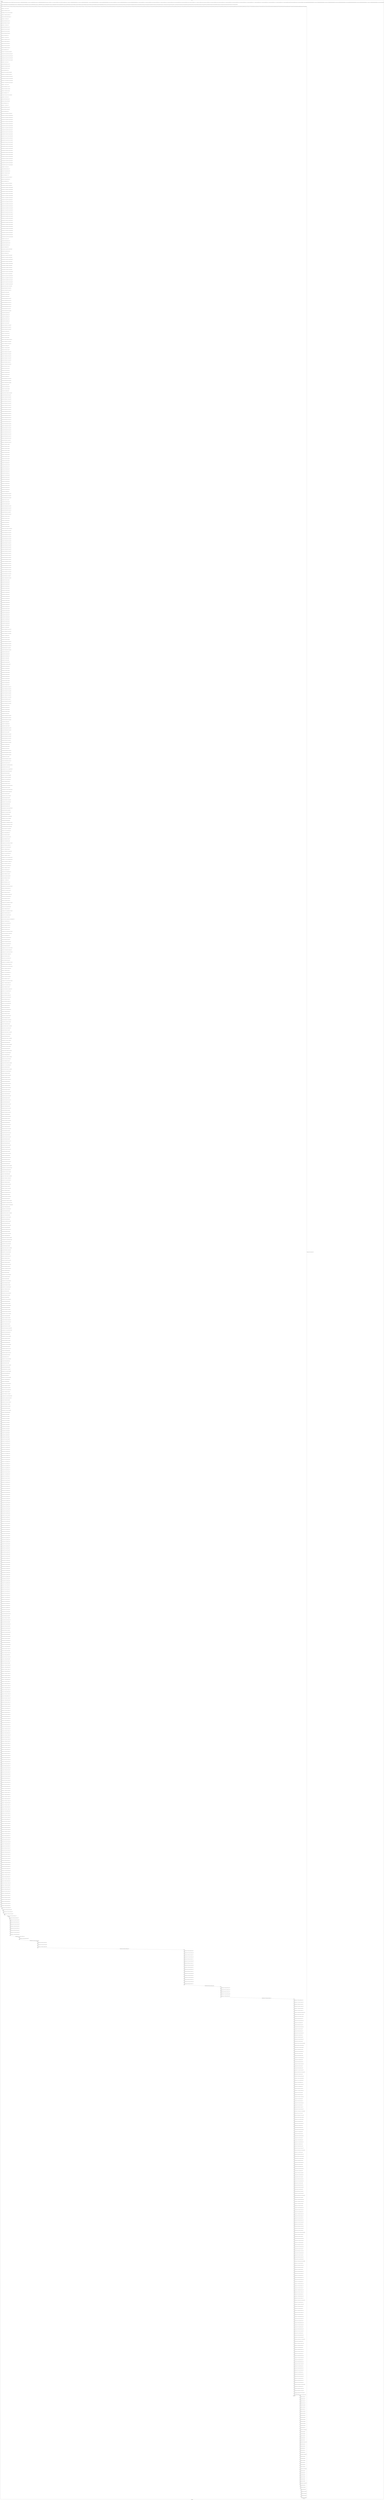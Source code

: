 digraph G {
label="Btor2XCFA";
subgraph cluster_0 {
label="main";
main_init[];
l1[];
l3[];
l4[];
l5[];
l6[];
l7[];
l8[];
l9[];
l10[];
l11[];
l12[];
l13[];
l14[];
l15[];
l16[];
l17[];
l18[];
l19[];
l20[];
l21[];
l22[];
l23[];
l24[];
l25[];
l26[];
l27[];
l28[];
l29[];
l30[];
l31[];
l32[];
l33[];
l34[];
l35[];
l36[];
l37[];
l38[];
l39[];
l40[];
l41[];
l42[];
l43[];
l44[];
l45[];
l46[];
l47[];
l48[];
l49[];
l50[];
l51[];
l52[];
l53[];
l54[];
l55[];
l56[];
l57[];
l58[];
l59[];
l60[];
l61[];
l62[];
l63[];
l64[];
l65[];
l66[];
l67[];
l68[];
l69[];
l70[];
l71[];
l72[];
l73[];
l74[];
l75[];
l76[];
l77[];
l78[];
l79[];
l80[];
l81[];
l82[];
l83[];
l84[];
l85[];
l86[];
l87[];
l88[];
l89[];
l90[];
l91[];
l92[];
l93[];
l94[];
l95[];
l96[];
l97[];
l98[];
l99[];
l100[];
l101[];
l102[];
l103[];
l104[];
l105[];
l106[];
l107[];
l108[];
l109[];
l110[];
l111[];
l112[];
l113[];
l114[];
l115[];
l116[];
l117[];
l118[];
l119[];
l120[];
l121[];
l122[];
l123[];
l124[];
l125[];
l126[];
l127[];
l128[];
l129[];
l130[];
l131[];
l132[];
l133[];
l134[];
l135[];
l136[];
l137[];
l138[];
l139[];
l140[];
l141[];
l142[];
l143[];
l144[];
l145[];
l146[];
l147[];
l148[];
l149[];
l150[];
l151[];
l152[];
l153[];
l154[];
l155[];
l156[];
l157[];
l158[];
l159[];
l160[];
l161[];
l162[];
l163[];
l164[];
l165[];
l166[];
l167[];
l168[];
l169[];
l170[];
l171[];
l172[];
l173[];
l174[];
l175[];
l176[];
l177[];
l178[];
l179[];
l180[];
l181[];
l182[];
l183[];
l184[];
l185[];
l186[];
l187[];
l188[];
l189[];
l190[];
l191[];
l192[];
l193[];
l194[];
l195[];
l196[];
l197[];
l198[];
l199[];
l200[];
l201[];
l202[];
l203[];
l204[];
l205[];
l206[];
l207[];
l208[];
l209[];
l210[];
l211[];
l212[];
l213[];
l214[];
l215[];
l216[];
l217[];
l218[];
l219[];
l220[];
l221[];
l222[];
l223[];
l224[];
l225[];
l226[];
l227[];
l228[];
l229[];
l230[];
l231[];
l232[];
l233[];
l234[];
l235[];
l236[];
l237[];
l238[];
l239[];
l240[];
l241[];
l242[];
l243[];
l244[];
l245[];
l246[];
l247[];
l248[];
l249[];
l250[];
l251[];
l252[];
l253[];
l254[];
l255[];
l256[];
l257[];
l258[];
l259[];
l260[];
l261[];
l262[];
l263[];
l264[];
l265[];
l266[];
l267[];
l268[];
l269[];
l270[];
l271[];
l272[];
l273[];
l274[];
l275[];
l276[];
l277[];
l278[];
l279[];
l280[];
l281[];
l282[];
l283[];
l284[];
l285[];
l286[];
l287[];
l288[];
l289[];
l290[];
l291[];
l292[];
l293[];
l294[];
l295[];
l296[];
l297[];
l298[];
l299[];
l300[];
l301[];
l302[];
l303[];
l304[];
l305[];
l306[];
l307[];
l308[];
l309[];
l310[];
l311[];
l312[];
l313[];
l314[];
l315[];
l316[];
l317[];
l318[];
l319[];
l320[];
l321[];
l322[];
l323[];
l324[];
l325[];
l326[];
l327[];
l328[];
l329[];
l330[];
l331[];
l332[];
l333[];
l334[];
l335[];
l336[];
l337[];
l338[];
l339[];
l340[];
l341[];
l342[];
l343[];
l344[];
l345[];
l346[];
l347[];
l348[];
l349[];
l350[];
l351[];
l352[];
l353[];
l354[];
l355[];
l356[];
l357[];
l358[];
l359[];
l360[];
l361[];
l362[];
l363[];
l364[];
l365[];
l366[];
l367[];
l368[];
l369[];
l370[];
l371[];
l372[];
l373[];
l374[];
l375[];
l376[];
l377[];
l378[];
l379[];
l380[];
l381[];
l382[];
l383[];
l384[];
l385[];
l386[];
l387[];
l388[];
l389[];
l390[];
l391[];
l392[];
l393[];
l394[];
l395[];
l396[];
l397[];
l398[];
l399[];
l400[];
l401[];
l402[];
l403[];
l404[];
l405[];
l406[];
l407[];
l408[];
l409[];
l410[];
l411[];
l412[];
l413[];
l414[];
l415[];
l416[];
l417[];
l418[];
l419[];
l420[];
l421[];
l422[];
l423[];
l424[];
l425[];
l426[];
l427[];
l428[];
l429[];
l430[];
l431[];
l432[];
l433[];
l434[];
l435[];
l436[];
l437[];
l438[];
l439[];
l440[];
l441[];
l442[];
l443[];
l444[];
l445[];
l446[];
l447[];
l448[];
l449[];
l450[];
l451[];
l452[];
l453[];
l454[];
l455[];
l456[];
l457[];
l458[];
l459[];
l460[];
l461[];
l462[];
l463[];
l464[];
l465[];
l466[];
l467[];
l468[];
l469[];
l470[];
l471[];
l472[];
l473[];
l474[];
l475[];
l476[];
l477[];
l478[];
l479[];
l480[];
l481[];
l482[];
l483[];
l484[];
l485[];
l486[];
l487[];
l488[];
l489[];
l490[];
l491[];
l492[];
l493[];
l494[];
l495[];
l496[];
l497[];
l498[];
l499[];
l500[];
l501[];
l502[];
l503[];
l504[];
l505[];
l506[];
l507[];
l508[];
l509[];
l510[];
l511[];
l512[];
l513[];
l514[];
l515[];
l516[];
l517[];
l518[];
l519[];
l520[];
l521[];
l522[];
l523[];
l524[];
l525[];
l526[];
l527[];
l528[];
l529[];
l530[];
l531[];
l532[];
l533[];
l534[];
l535[];
l536[];
l537[];
l538[];
l539[];
l540[];
l541[];
l542[];
l543[];
l544[];
l545[];
l546[];
l547[];
l548[];
l549[];
l550[];
l551[];
l552[];
l553[];
l554[];
l555[];
l556[];
l557[];
l558[];
l559[];
l560[];
l561[];
l562[];
l563[];
l564[];
l565[];
l566[];
l567[];
l568[];
l569[];
l570[];
l571[];
l572[];
l573[];
l574[];
l575[];
l576[];
l577[];
l578[];
l579[];
l580[];
l581[];
l582[];
l583[];
l584[];
l585[];
l586[];
l587[];
l588[];
l589[];
l590[];
l591[];
l592[];
l593[];
l594[];
l595[];
l596[];
l597[];
l598[];
l599[];
l600[];
l601[];
l602[];
l603[];
l604[];
l605[];
l606[];
l607[];
l608[];
l609[];
l610[];
l611[];
l612[];
l613[];
l614[];
l615[];
l616[];
l617[];
l618[];
l619[];
l620[];
l621[];
l622[];
l623[];
l624[];
l625[];
l626[];
l627[];
l628[];
l629[];
l630[];
l631[];
l632[];
l633[];
l634[];
l635[];
l636[];
l637[];
l638[];
l639[];
l640[];
l641[];
l642[];
l643[];
l644[];
l645[];
l646[];
l647[];
l648[];
l649[];
l650[];
l651[];
l652[];
l653[];
l654[];
l655[];
l656[];
l657[];
l658[];
l659[];
l660[];
l661[];
l662[];
l663[];
l664[];
l665[];
l666[];
l667[];
l668[];
l669[];
l670[];
l671[];
l672[];
l673[];
l674[];
l675[];
l676[];
l677[];
l678[];
l679[];
l680[];
l681[];
l682[];
l683[];
l684[];
l685[];
l686[];
l687[];
l688[];
l689[];
l690[];
l691[];
l692[];
l693[];
l694[];
l695[];
l696[];
l697[];
l698[];
l699[];
l700[];
l701[];
l702[];
l703[];
l704[];
l705[];
l706[];
l707[];
l708[];
l709[];
l710[];
l711[];
l712[];
l713[];
l714[];
l715[];
l716[];
l717[];
l718[];
l719[];
l720[];
l721[];
l722[];
l723[];
l724[];
l725[];
l726[];
l727[];
l728[];
l729[];
l730[];
l731[];
l732[];
l733[];
l734[];
l735[];
l736[];
l737[];
l738[];
l739[];
l740[];
l741[];
l742[];
l743[];
l744[];
l745[];
l746[];
l747[];
l748[];
l749[];
l750[];
l751[];
l752[];
l753[];
l754[];
l755[];
l756[];
l757[];
l758[];
l759[];
l760[];
l761[];
l762[];
l763[];
l764[];
l765[];
l766[];
l767[];
l768[];
l769[];
l770[];
l771[];
l772[];
l773[];
l774[];
l775[];
l776[];
l777[];
l778[];
l779[];
l780[];
l781[];
l782[];
l783[];
l784[];
l785[];
l786[];
l787[];
l788[];
l789[];
l790[];
l791[];
l792[];
l793[];
l794[];
l795[];
l796[];
l797[];
l798[];
l799[];
l800[];
l801[];
l802[];
l803[];
l804[];
l805[];
l806[];
l807[];
l808[];
l809[];
l810[];
l811[];
l812[];
l813[];
l814[];
l815[];
l816[];
l817[];
l818[];
l819[];
l820[];
l821[];
l822[];
l823[];
l824[];
l825[];
l826[];
l827[];
l828[];
l829[];
l830[];
l831[];
l832[];
l833[];
l834[];
l835[];
l836[];
l837[];
l838[];
l839[];
l840[];
l841[];
l842[];
l843[];
l844[];
l845[];
l846[];
l847[];
l848[];
l849[];
l850[];
l851[];
l852[];
l853[];
l854[];
l855[];
l856[];
l857[];
l858[];
l859[];
l860[];
l861[];
l862[];
l863[];
l864[];
l865[];
l866[];
l867[];
l868[];
l869[];
l870[];
l871[];
l872[];
l873[];
l874[];
l875[];
l876[];
l877[];
l878[];
l879[];
l880[];
l881[];
l882[];
l883[];
l884[];
l885[];
l886[];
l887[];
l888[];
l889[];
l890[];
l891[];
l892[];
l893[];
l894[];
l895[];
l896[];
l897[];
l898[];
l899[];
l900[];
l901[];
l902[];
l903[];
l904[];
l905[];
l906[];
l907[];
l908[];
l909[];
l910[];
l911[];
l912[];
l913[];
l914[];
l915[];
l916[];
l917[];
l918[];
l919[];
l920[];
l921[];
l922[];
l923[];
l924[];
l925[];
l926[];
l927[];
l928[];
l929[];
l930[];
l931[];
l932[];
l933[];
l934[];
l935[];
l936[];
l937[];
l938[];
l939[];
l940[];
l941[];
l942[];
l943[];
l944[];
l945[];
l946[];
l947[];
l948[];
l949[];
l950[];
l951[];
l952[];
l953[];
l954[];
l955[];
l956[];
l957[];
l958[];
l959[];
l960[];
l961[];
l962[];
l963[];
l964[];
l965[];
l966[];
l967[];
l968[];
l969[];
l970[];
l971[];
l972[];
l973[];
l974[];
l975[];
l976[];
l977[];
l978[];
l979[];
l980[];
l981[];
l982[];
l983[];
l984[];
l985[];
l986[];
l987[];
l988[];
l989[];
l990[];
l991[];
l992[];
l993[];
l994[];
l995[];
l996[];
l997[];
l998[];
l999[];
l1000[];
l1001[];
l1002[];
l1003[];
l1004[];
l1005[];
l1006[];
l1007[];
l1008[];
l1009[];
l1010[];
l1011[];
l1012[];
l1013[];
l1014[];
l1015[];
l1016[];
l1017[];
l1018[];
l1019[];
l1020[];
l1021[];
l1022[];
l1023[];
l1024[];
l1025[];
l1026[];
l1027[];
l1028[];
l1029[];
l1030[];
l1031[];
l1032[];
l1033[];
l1034[];
l1035[];
l1036[];
l1037[];
l1038[];
l1039[];
l1040[];
l1041[];
l1042[];
l1043[];
l1044[];
l1045[];
l1046[];
l1047[];
l1048[];
l1049[];
l1050[];
l1051[];
l1052[];
l1053[];
l1054[];
l1055[];
l1056[];
l1057[];
l1058[];
l1059[];
l1060[];
l1061[];
l1062[];
l1063[];
l1064[];
l1065[];
l1066[];
l1067[];
l1068[];
l1069[];
l1070[];
l1071[];
l1072[];
l1073[];
l1074[];
l1075[];
l1076[];
l1077[];
l1078[];
l1079[];
l1080[];
l1081[];
l1082[];
l1083[];
l1084[];
l1085[];
l1086[];
l1087[];
l1088[];
l1089[];
l1090[];
l1091[];
l1092[];
l1093[];
l1094[];
l1095[];
l1096[];
l1097[];
l1098[];
l1099[];
l1100[];
l1101[];
l1102[];
l1103[];
l1104[];
l1105[];
l1106[];
l1107[];
l1108[];
l1109[];
l1110[];
l1111[];
l1112[];
l1113[];
l1114[];
l1115[];
l1116[];
l1117[];
l1118[];
l1119[];
l1120[];
l1121[];
l1122[];
l1123[];
l1124[];
l1125[];
l1126[];
l1127[];
l1128[];
l1129[];
l1130[];
l1131[];
l1132[];
l1133[];
l1134[];
l1135[];
l1136[];
l1137[];
l1138[];
l1139[];
l1140[];
l1141[];
l1142[];
l1143[];
l1144[];
l1145[];
l1146[];
l1147[];
l1148[];
l1149[];
l1150[];
l1151[];
l1152[];
l1153[];
l1154[];
l1155[];
l1156[];
l1157[];
l1158[];
l1159[];
l1160[];
l1161[];
l1162[];
l1163[];
l1164[];
l1165[];
main_error[];
l1166[];
l1167[];
l1168[];
l1169[];
l1170[];
l1171[];
l1172[];
l1173[];
l1174[];
l1175[];
l1176[];
l1177[];
l1178[];
l1179[];
l1180[];
l1181[];
l1182[];
l1183[];
l1184[];
l1185[];
l1186[];
l1187[];
l1188[];
l1189[];
l1190[];
l1191[];
l1192[];
l1193[];
l1194[];
l1195[];
l1196[];
l1197[];
l1198[];
l1199[];
l1200[];
l1201[];
l1202[];
l1203[];
l1204[];
l1205[];
l1206[];
l1207[];
l1208[];
l1209[];
l1210[];
l1211[];
l1212[];
l1213[];
l1214[];
l1215[];
l1216[];
main_init -> l1 [label="[(assign const_6 #b0000000000000000),(assign const_27 #b00000000),(assign const_40 #b0),(assign const_111 #b00000000000000000000000000000111),(assign const_112 #b0000000000000000),(assign const_114 #b00000000000000000000000000010000),(assign const_121 #b0000011011101011),(assign const_123 #b0000011001100100),(assign const_125 #b0000011000110111),(assign const_127 #b00000000000000000000000001001011),(assign const_131 #b00000000000000000000000000001111),(assign const_139 #b00000000000000000000000000111100),(assign const_156 #b00000000000000000000000011100001),(assign const_182 #b0000000010011010),(assign const_184 #b00000000000000000000000010100101),(assign const_190 #b00000000000000000000000010010110),(assign const_196 #b0000100011101100),(assign const_198 #b0000100101100100),(assign const_200 #b0000100100110111),(assign const_202 #b0000100011101001),(assign const_204 #b0000100101100001),(assign const_206 #b0000100100110100),(assign const_208 #b0000011001000110),(assign const_210 #b0000011010111110),(assign const_212 #b0000011010010001),(assign const_214 #b0000100011101010),(assign const_216 #b0000100101100010),(assign const_218 #b0000100100110101),(assign const_220 #b0000100011110010),(assign const_222 #b0000100101101010),(assign const_224 #b0000100100111101),(assign const_226 #b0000100011101111),(assign const_228 #b0000100101100111),(assign const_230 #b0000100100111010),(assign const_232 #b0000100011110101),(assign const_234 #b0000100101101101),(assign const_236 #b0000100101000000),(assign const_238 #b0000101000100101),(assign const_345 #b00000001),(assign const_663 #b00000000000000000000000000000001),(assign const_674 #b00000000000000000000000000000010),(assign const_677 #b00000000000000000000000000001000),(assign const_687 #b00000000000000000000000000001010),(assign const_696 #b00000000000000000000000000000100),(assign const_706 #b00000000000000000000000000001011),(assign const_715 #b00000000000000000000000000000101),(assign const_884 #b00000000)] "];
l3 -> l4 [label="[(havoc input_120),(havoc input_122),(havoc input_124),(havoc input_126),(havoc input_138),(havoc input_153),(havoc input_162),(havoc input_163),(havoc input_164),(havoc input_165),(havoc input_166),(havoc input_173),(havoc input_181),(havoc input_183),(havoc input_189),(havoc input_195),(havoc input_197),(havoc input_199),(havoc input_201),(havoc input_203),(havoc input_205),(havoc input_207),(havoc input_209),(havoc input_211),(havoc input_213),(havoc input_215),(havoc input_217),(havoc input_219),(havoc input_221),(havoc input_223),(havoc input_225),(havoc input_227),(havoc input_229),(havoc input_231),(havoc input_233),(havoc input_235),(havoc input_237),(havoc input_239),(havoc input_267),(havoc input_279),(havoc input_280),(havoc input_281),(havoc input_282),(havoc input_283),(havoc input_284),(havoc input_285),(havoc input_286),(havoc input_287),(havoc input_288),(havoc input_289),(havoc input_290),(havoc input_291),(havoc input_292),(havoc input_293),(havoc input_294),(havoc input_295),(havoc input_296),(havoc input_297),(havoc input_298),(havoc input_299),(havoc input_300),(havoc input_301),(havoc input_302),(havoc input_303),(havoc input_304),(havoc input_332),(havoc input_344),(havoc input_346),(havoc input_350),(havoc input_351),(havoc input_355),(havoc input_358),(havoc input_361),(havoc input_362),(havoc input_366),(havoc input_367),(havoc input_368),(havoc input_369),(havoc input_370),(havoc input_371),(havoc input_393),(havoc input_426),(havoc input_470),(havoc input_508),(havoc input_510),(havoc input_546),(havoc input_584),(havoc input_586),(havoc input_597),(havoc input_600),(havoc input_604),(havoc input_608),(havoc input_611),(havoc input_621),(havoc input_623),(havoc input_633),(havoc input_647),(havoc input_649)] "];
l4 -> l5 [label="[(assign binary_113 (++ state_17 const_112))] "];
l5 -> l6 [label="[(assign binary_115 (bvashr binary_113 const_114))] "];
l6 -> l7 [label="[(assign comparison_116 (ite (= const_111 binary_115) #b1 #b0))] "];
l7 -> l8 [label="[(assign binary_117 (bvand state_75 comparison_116))] "];
l8 -> l9 [label="[(assign binary_118 (bvand (bvnot state_109) binary_117))] "];
l9 -> l10 [label="[(assign binary_128 (++ state_25 const_112))] "];
l10 -> l11 [label="[(assign binary_129 (bvashr binary_128 const_114))] "];
l11 -> l12 [label="[(assign binary_130 (bvadd const_127 binary_129))] "];
l12 -> l13 [label="[(assign binary_132 (++ state_23 const_112))] "];
l13 -> l14 [label="[(assign binary_133 (bvashr binary_132 const_114))] "];
l14 -> l15 [label="[(assign binary_134 (bvmul const_131 binary_133))] "];
l15 -> l16 [label="[(assign binary_135 (bvmul const_131 binary_134))] "];
l16 -> l17 [label="[(assign binary_136 (bvadd binary_130 binary_135))] "];
l17 -> l18 [label="[(assign slice_137 (extract binary_136 0 16))] "];
l18 -> l19 [label="[(assign binary_140 (++ state_19 const_112))] "];
l19 -> l20 [label="[(assign binary_141 (bvashr binary_140 const_114))] "];
l20 -> l21 [label="[(assign binary_142 (bvadd const_139 binary_141))] "];
l21 -> l22 [label="[(assign binary_143 (bvmul const_131 binary_115))] "];
l22 -> l23 [label="[(assign binary_144 (bvmul const_131 binary_143))] "];
l23 -> l24 [label="[(assign binary_145 (bvadd binary_142 binary_144))] "];
l24 -> l25 [label="[(assign slice_146 (extract binary_145 0 16))] "];
l25 -> l26 [label="[(assign ternary_147 (ite (= input_138 #b1) slice_146 state_7))] "];
l26 -> l27 [label="[(assign ternary_148 (ite (= input_126 #b1) slice_137 ternary_147))] "];
l27 -> l28 [label="[(assign ternary_149 (ite (= input_124 #b1) const_125 ternary_148))] "];
l28 -> l29 [label="[(assign ternary_150 (ite (= input_122 #b1) const_123 ternary_149))] "];
l29 -> l30 [label="[(assign ternary_151 (ite (= input_120 #b1) const_121 ternary_150))] "];
l30 -> l31 [label="[(assign binary_154 (++ state_7 const_112))] "];
l31 -> l32 [label="[(assign binary_155 (bvashr binary_154 const_114))] "];
l32 -> l33 [label="[(assign binary_157 (bvsrem binary_155 const_156))] "];
l33 -> l34 [label="[(assign binary_158 (bvsdiv binary_157 const_131))] "];
l34 -> l35 [label="[(assign slice_159 (extract binary_158 0 16))] "];
l35 -> l36 [label="[(assign ternary_160 (ite (= input_153 #b1) slice_159 state_9))] "];
l36 -> l37 [label="[(assign ternary_167 (ite (= input_166 #b1) slice_146 state_11))] "];
l37 -> l38 [label="[(assign ternary_168 (ite (= input_165 #b1) slice_137 ternary_167))] "];
l38 -> l39 [label="[(assign ternary_169 (ite (= input_164 #b1) const_125 ternary_168))] "];
l39 -> l40 [label="[(assign ternary_170 (ite (= input_163 #b1) const_123 ternary_169))] "];
l40 -> l41 [label="[(assign ternary_171 (ite (= input_162 #b1) const_121 ternary_170))] "];
l41 -> l42 [label="[(assign binary_174 (++ state_11 const_112))] "];
l42 -> l43 [label="[(assign binary_175 (bvashr binary_174 const_114))] "];
l43 -> l44 [label="[(assign binary_176 (bvsrem binary_175 const_156))] "];
l44 -> l45 [label="[(assign binary_177 (bvsdiv binary_176 const_131))] "];
l45 -> l46 [label="[(assign slice_178 (extract binary_177 0 16))] "];
l46 -> l47 [label="[(assign ternary_179 (ite (= input_173 #b1) slice_178 state_13))] "];
l47 -> l48 [label="[(assign binary_185 (++ state_13 const_112))] "];
l48 -> l49 [label="[(assign binary_186 (bvashr binary_185 const_114))] "];
l49 -> l50 [label="[(assign binary_187 (bvadd const_184 binary_186))] "];
l50 -> l51 [label="[(assign slice_188 (extract binary_187 0 16))] "];
l51 -> l52 [label="[(assign binary_191 (++ state_9 const_112))] "];
l52 -> l53 [label="[(assign binary_192 (bvashr binary_191 const_114))] "];
l53 -> l54 [label="[(assign binary_193 (bvadd const_190 binary_192))] "];
l54 -> l55 [label="[(assign slice_194 (extract binary_193 0 16))] "];
l55 -> l56 [label="[(assign ternary_240 (ite (= input_239 #b1) const_206 state_15))] "];
l56 -> l57 [label="[(assign ternary_241 (ite (= input_237 #b1) const_238 ternary_240))] "];
l57 -> l58 [label="[(assign ternary_242 (ite (= input_235 #b1) const_236 ternary_241))] "];
l58 -> l59 [label="[(assign ternary_243 (ite (= input_233 #b1) const_234 ternary_242))] "];
l59 -> l60 [label="[(assign ternary_244 (ite (= input_231 #b1) const_232 ternary_243))] "];
l60 -> l61 [label="[(assign ternary_245 (ite (= input_229 #b1) const_230 ternary_244))] "];
l61 -> l62 [label="[(assign ternary_246 (ite (= input_227 #b1) const_228 ternary_245))] "];
l62 -> l63 [label="[(assign ternary_247 (ite (= input_225 #b1) const_226 ternary_246))] "];
l63 -> l64 [label="[(assign ternary_248 (ite (= input_223 #b1) const_224 ternary_247))] "];
l64 -> l65 [label="[(assign ternary_249 (ite (= input_221 #b1) const_222 ternary_248))] "];
l65 -> l66 [label="[(assign ternary_250 (ite (= input_219 #b1) const_220 ternary_249))] "];
l66 -> l67 [label="[(assign ternary_251 (ite (= input_217 #b1) const_218 ternary_250))] "];
l67 -> l68 [label="[(assign ternary_252 (ite (= input_215 #b1) const_216 ternary_251))] "];
l68 -> l69 [label="[(assign ternary_253 (ite (= input_213 #b1) const_214 ternary_252))] "];
l69 -> l70 [label="[(assign ternary_254 (ite (= input_211 #b1) const_212 ternary_253))] "];
l70 -> l71 [label="[(assign ternary_255 (ite (= input_209 #b1) const_210 ternary_254))] "];
l71 -> l72 [label="[(assign ternary_256 (ite (= input_207 #b1) const_208 ternary_255))] "];
l72 -> l73 [label="[(assign ternary_257 (ite (= input_205 #b1) const_206 ternary_256))] "];
l73 -> l74 [label="[(assign ternary_258 (ite (= input_203 #b1) const_204 ternary_257))] "];
l74 -> l75 [label="[(assign ternary_259 (ite (= input_201 #b1) const_202 ternary_258))] "];
l75 -> l76 [label="[(assign ternary_260 (ite (= input_199 #b1) const_200 ternary_259))] "];
l76 -> l77 [label="[(assign ternary_261 (ite (= input_197 #b1) const_198 ternary_260))] "];
l77 -> l78 [label="[(assign ternary_262 (ite (= input_195 #b1) const_196 ternary_261))] "];
l78 -> l79 [label="[(assign ternary_263 (ite (= input_189 #b1) slice_194 ternary_262))] "];
l79 -> l80 [label="[(assign ternary_264 (ite (= input_183 #b1) slice_188 ternary_263))] "];
l80 -> l81 [label="[(assign ternary_265 (ite (= input_181 #b1) const_182 ternary_264))] "];
l81 -> l82 [label="[(assign binary_268 (++ state_15 const_112))] "];
l82 -> l83 [label="[(assign binary_269 (bvashr binary_268 const_114))] "];
l83 -> l84 [label="[(assign binary_270 (bvsrem binary_269 const_156))] "];
l84 -> l85 [label="[(assign binary_271 (bvsdiv binary_270 const_131))] "];
l85 -> l86 [label="[(assign slice_272 (extract binary_271 0 16))] "];
l86 -> l87 [label="[(assign ternary_273 (ite (= input_267 #b1) slice_272 state_17))] "];
l87 -> l88 [label="[(assign binary_275 (bvsrem binary_269 const_131))] "];
l88 -> l89 [label="[(assign slice_276 (extract binary_275 0 16))] "];
l89 -> l90 [label="[(assign ternary_277 (ite (= input_267 #b1) slice_276 state_19))] "];
l90 -> l91 [label="[(assign ternary_305 (ite (= input_304 #b1) const_206 state_21))] "];
l91 -> l92 [label="[(assign ternary_306 (ite (= input_303 #b1) const_238 ternary_305))] "];
l92 -> l93 [label="[(assign ternary_307 (ite (= input_302 #b1) const_236 ternary_306))] "];
l93 -> l94 [label="[(assign ternary_308 (ite (= input_301 #b1) const_234 ternary_307))] "];
l94 -> l95 [label="[(assign ternary_309 (ite (= input_300 #b1) const_232 ternary_308))] "];
l95 -> l96 [label="[(assign ternary_310 (ite (= input_299 #b1) const_230 ternary_309))] "];
l96 -> l97 [label="[(assign ternary_311 (ite (= input_298 #b1) const_228 ternary_310))] "];
l97 -> l98 [label="[(assign ternary_312 (ite (= input_297 #b1) const_226 ternary_311))] "];
l98 -> l99 [label="[(assign ternary_313 (ite (= input_296 #b1) const_224 ternary_312))] "];
l99 -> l100 [label="[(assign ternary_314 (ite (= input_295 #b1) const_222 ternary_313))] "];
l100 -> l101 [label="[(assign ternary_315 (ite (= input_294 #b1) const_220 ternary_314))] "];
l101 -> l102 [label="[(assign ternary_316 (ite (= input_293 #b1) const_218 ternary_315))] "];
l102 -> l103 [label="[(assign ternary_317 (ite (= input_292 #b1) const_216 ternary_316))] "];
l103 -> l104 [label="[(assign ternary_318 (ite (= input_291 #b1) const_214 ternary_317))] "];
l104 -> l105 [label="[(assign ternary_319 (ite (= input_290 #b1) const_212 ternary_318))] "];
l105 -> l106 [label="[(assign ternary_320 (ite (= input_289 #b1) const_210 ternary_319))] "];
l106 -> l107 [label="[(assign ternary_321 (ite (= input_288 #b1) const_208 ternary_320))] "];
l107 -> l108 [label="[(assign ternary_322 (ite (= input_287 #b1) const_206 ternary_321))] "];
l108 -> l109 [label="[(assign ternary_323 (ite (= input_286 #b1) const_204 ternary_322))] "];
l109 -> l110 [label="[(assign ternary_324 (ite (= input_285 #b1) const_202 ternary_323))] "];
l110 -> l111 [label="[(assign ternary_325 (ite (= input_284 #b1) const_200 ternary_324))] "];
l111 -> l112 [label="[(assign ternary_326 (ite (= input_283 #b1) const_198 ternary_325))] "];
l112 -> l113 [label="[(assign ternary_327 (ite (= input_282 #b1) const_196 ternary_326))] "];
l113 -> l114 [label="[(assign ternary_328 (ite (= input_281 #b1) slice_194 ternary_327))] "];
l114 -> l115 [label="[(assign ternary_329 (ite (= input_280 #b1) slice_188 ternary_328))] "];
l115 -> l116 [label="[(assign ternary_330 (ite (= input_279 #b1) const_182 ternary_329))] "];
l116 -> l117 [label="[(assign binary_333 (++ state_21 const_112))] "];
l117 -> l118 [label="[(assign binary_334 (bvashr binary_333 const_114))] "];
l118 -> l119 [label="[(assign binary_335 (bvsrem binary_334 const_156))] "];
l119 -> l120 [label="[(assign binary_336 (bvsdiv binary_335 const_131))] "];
l120 -> l121 [label="[(assign slice_337 (extract binary_336 0 16))] "];
l121 -> l122 [label="[(assign ternary_338 (ite (= input_332 #b1) slice_337 state_23))] "];
l122 -> l123 [label="[(assign binary_340 (bvsrem binary_334 const_131))] "];
l123 -> l124 [label="[(assign slice_341 (extract binary_340 0 16))] "];
l124 -> l125 [label="[(assign ternary_342 (ite (= input_332 #b1) slice_341 state_25))] "];
l125 -> l126 [label="[(assign ternary_347 (ite (= input_346 #b1) const_345 state_28))] "];
l126 -> l127 [label="[(assign ternary_348 (ite (= input_344 #b1) const_345 ternary_347))] "];
l127 -> l128 [label="[(assign ternary_352 (ite (= input_351 #b1) const_345 state_30))] "];
l128 -> l129 [label="[(assign ternary_353 (ite (= input_350 #b1) const_345 ternary_352))] "];
l129 -> l130 [label="[(assign ternary_356 (ite (= input_355 #b1) const_345 state_32))] "];
l130 -> l131 [label="[(assign ternary_359 (ite (= input_358 #b1) const_345 state_34))] "];
l131 -> l132 [label="[(assign ternary_363 (ite (= input_362 #b1) const_345 state_36))] "];
l132 -> l133 [label="[(assign ternary_364 (ite (= input_361 #b1) const_345 ternary_363))] "];
l133 -> l134 [label="[(assign ternary_372 (ite (= input_371 #b1) const_206 state_38))] "];
l134 -> l135 [label="[(assign ternary_373 (ite (= input_370 #b1) const_238 ternary_372))] "];
l135 -> l136 [label="[(assign ternary_374 (ite (= input_369 #b1) slice_146 ternary_373))] "];
l136 -> l137 [label="[(assign ternary_375 (ite (= input_368 #b1) slice_137 ternary_374))] "];
l137 -> l138 [label="[(assign ternary_376 (ite (= input_367 #b1) slice_194 ternary_375))] "];
l138 -> l139 [label="[(assign ternary_377 (ite (= input_366 #b1) slice_188 ternary_376))] "];
l139 -> l140 [label="[(assign binary_379 (bvand (bvnot state_41) (bvnot input_239)))] "];
l140 -> l141 [label="[(assign binary_380 (bvand binary_379 (bvnot input_304)))] "];
l141 -> l142 [label="[(assign binary_381 (bvand binary_380 (bvnot input_371)))] "];
l142 -> l143 [label="[(assign binary_383 (bvor state_43 input_239))] "];
l143 -> l144 [label="[(assign binary_384 (bvor binary_383 input_304))] "];
l144 -> l145 [label="[(assign binary_385 (bvor binary_384 input_371))] "];
l145 -> l146 [label="[(assign binary_386 (bvand binary_385 (bvnot input_138)))] "];
l146 -> l147 [label="[(assign binary_387 (bvand binary_386 (bvnot input_126)))] "];
l147 -> l148 [label="[(assign binary_388 (bvand binary_387 (bvnot input_124)))] "];
l148 -> l149 [label="[(assign binary_389 (bvand binary_388 (bvnot input_122)))] "];
l149 -> l150 [label="[(assign binary_390 (bvand binary_389 (bvnot input_120)))] "];
l150 -> l151 [label="[(assign binary_392 (bvand state_45 (bvnot input_153)))] "];
l151 -> l152 [label="[(assign binary_394 (bvand binary_392 (bvnot input_393)))] "];
l152 -> l153 [label="[(assign binary_395 (bvor binary_394 input_138))] "];
l153 -> l154 [label="[(assign binary_396 (bvor binary_395 input_126))] "];
l154 -> l155 [label="[(assign binary_397 (bvor binary_396 input_124))] "];
l155 -> l156 [label="[(assign binary_398 (bvor binary_397 input_122))] "];
l156 -> l157 [label="[(assign binary_399 (bvor binary_398 input_120))] "];
l157 -> l158 [label="[(assign binary_401 (bvor state_47 input_153))] "];
l158 -> l159 [label="[(assign binary_402 (bvand binary_401 (bvnot input_189)))] "];
l159 -> l160 [label="[(assign binary_403 (bvand binary_402 (bvnot input_281)))] "];
l160 -> l161 [label="[(assign binary_404 (bvand binary_403 (bvnot input_367)))] "];
l161 -> l162 [label="[(assign binary_406 (bvor state_49 input_189))] "];
l162 -> l163 [label="[(assign binary_407 (bvor binary_406 input_281))] "];
l163 -> l164 [label="[(assign binary_408 (bvor binary_407 input_367))] "];
l164 -> l165 [label="[(assign binary_410 (bvor state_51 input_393))] "];
l165 -> l166 [label="[(assign binary_412 (bvand (bvnot state_53) (bvnot input_237)))] "];
l166 -> l167 [label="[(assign binary_413 (bvand binary_412 (bvnot input_303)))] "];
l167 -> l168 [label="[(assign binary_414 (bvand binary_413 (bvnot input_370)))] "];
l168 -> l169 [label="[(assign binary_416 (bvor state_55 input_237))] "];
l169 -> l170 [label="[(assign binary_417 (bvor binary_416 input_303))] "];
l170 -> l171 [label="[(assign binary_418 (bvor binary_417 input_370))] "];
l171 -> l172 [label="[(assign binary_419 (bvand binary_418 (bvnot input_166)))] "];
l172 -> l173 [label="[(assign binary_420 (bvand binary_419 (bvnot input_165)))] "];
l173 -> l174 [label="[(assign binary_421 (bvand binary_420 (bvnot input_164)))] "];
l174 -> l175 [label="[(assign binary_422 (bvand binary_421 (bvnot input_163)))] "];
l175 -> l176 [label="[(assign binary_423 (bvand binary_422 (bvnot input_162)))] "];
l176 -> l177 [label="[(assign binary_425 (bvand state_57 (bvnot input_173)))] "];
l177 -> l178 [label="[(assign binary_427 (bvand binary_425 (bvnot input_426)))] "];
l178 -> l179 [label="[(assign binary_428 (bvor binary_427 input_166))] "];
l179 -> l180 [label="[(assign binary_429 (bvor binary_428 input_165))] "];
l180 -> l181 [label="[(assign binary_430 (bvor binary_429 input_164))] "];
l181 -> l182 [label="[(assign binary_431 (bvor binary_430 input_163))] "];
l182 -> l183 [label="[(assign binary_432 (bvor binary_431 input_162))] "];
l183 -> l184 [label="[(assign binary_434 (bvor state_59 input_173))] "];
l184 -> l185 [label="[(assign binary_435 (bvand binary_434 (bvnot input_183)))] "];
l185 -> l186 [label="[(assign binary_436 (bvand binary_435 (bvnot input_280)))] "];
l186 -> l187 [label="[(assign binary_437 (bvand binary_436 (bvnot input_366)))] "];
l187 -> l188 [label="[(assign binary_439 (bvor state_61 input_183))] "];
l188 -> l189 [label="[(assign binary_440 (bvor binary_439 input_280))] "];
l189 -> l190 [label="[(assign binary_441 (bvor binary_440 input_366))] "];
l190 -> l191 [label="[(assign binary_443 (bvor state_63 input_426))] "];
l191 -> l192 [label="[(assign binary_445 (bvand (bvnot state_65) (bvnot input_239)))] "];
l192 -> l193 [label="[(assign binary_446 (bvand binary_445 (bvnot input_237)))] "];
l193 -> l194 [label="[(assign binary_447 (bvand binary_446 (bvnot input_235)))] "];
l194 -> l195 [label="[(assign binary_448 (bvand binary_447 (bvnot input_233)))] "];
l195 -> l196 [label="[(assign binary_449 (bvand binary_448 (bvnot input_231)))] "];
l196 -> l197 [label="[(assign binary_450 (bvand binary_449 (bvnot input_229)))] "];
l197 -> l198 [label="[(assign binary_451 (bvand binary_450 (bvnot input_227)))] "];
l198 -> l199 [label="[(assign binary_452 (bvand binary_451 (bvnot input_225)))] "];
l199 -> l200 [label="[(assign binary_453 (bvand binary_452 (bvnot input_223)))] "];
l200 -> l201 [label="[(assign binary_454 (bvand binary_453 (bvnot input_221)))] "];
l201 -> l202 [label="[(assign binary_455 (bvand binary_454 (bvnot input_219)))] "];
l202 -> l203 [label="[(assign binary_456 (bvand binary_455 (bvnot input_217)))] "];
l203 -> l204 [label="[(assign binary_457 (bvand binary_456 (bvnot input_215)))] "];
l204 -> l205 [label="[(assign binary_458 (bvand binary_457 (bvnot input_213)))] "];
l205 -> l206 [label="[(assign binary_459 (bvand binary_458 (bvnot input_211)))] "];
l206 -> l207 [label="[(assign binary_460 (bvand binary_459 (bvnot input_209)))] "];
l207 -> l208 [label="[(assign binary_461 (bvand binary_460 (bvnot input_207)))] "];
l208 -> l209 [label="[(assign binary_462 (bvand binary_461 (bvnot input_205)))] "];
l209 -> l210 [label="[(assign binary_463 (bvand binary_462 (bvnot input_203)))] "];
l210 -> l211 [label="[(assign binary_464 (bvand binary_463 (bvnot input_201)))] "];
l211 -> l212 [label="[(assign binary_465 (bvand binary_464 (bvnot input_199)))] "];
l212 -> l213 [label="[(assign binary_466 (bvand binary_465 (bvnot input_197)))] "];
l213 -> l214 [label="[(assign binary_467 (bvand binary_466 (bvnot input_195)))] "];
l214 -> l215 [label="[(assign binary_469 (bvand state_67 (bvnot input_267)))] "];
l215 -> l216 [label="[(assign binary_471 (bvand binary_469 (bvnot input_470)))] "];
l216 -> l217 [label="[(assign binary_472 (bvor binary_471 input_239))] "];
l217 -> l218 [label="[(assign binary_473 (bvor binary_472 input_237))] "];
l218 -> l219 [label="[(assign binary_474 (bvor binary_473 input_235))] "];
l219 -> l220 [label="[(assign binary_475 (bvor binary_474 input_233))] "];
l220 -> l221 [label="[(assign binary_476 (bvor binary_475 input_231))] "];
l221 -> l222 [label="[(assign binary_477 (bvor binary_476 input_229))] "];
l222 -> l223 [label="[(assign binary_478 (bvor binary_477 input_227))] "];
l223 -> l224 [label="[(assign binary_479 (bvor binary_478 input_225))] "];
l224 -> l225 [label="[(assign binary_480 (bvor binary_479 input_223))] "];
l225 -> l226 [label="[(assign binary_481 (bvor binary_480 input_221))] "];
l226 -> l227 [label="[(assign binary_482 (bvor binary_481 input_219))] "];
l227 -> l228 [label="[(assign binary_483 (bvor binary_482 input_217))] "];
l228 -> l229 [label="[(assign binary_484 (bvor binary_483 input_215))] "];
l229 -> l230 [label="[(assign binary_485 (bvor binary_484 input_213))] "];
l230 -> l231 [label="[(assign binary_486 (bvor binary_485 input_211))] "];
l231 -> l232 [label="[(assign binary_487 (bvor binary_486 input_209))] "];
l232 -> l233 [label="[(assign binary_488 (bvor binary_487 input_207))] "];
l233 -> l234 [label="[(assign binary_489 (bvor binary_488 input_205))] "];
l234 -> l235 [label="[(assign binary_490 (bvor binary_489 input_203))] "];
l235 -> l236 [label="[(assign binary_491 (bvor binary_490 input_201))] "];
l236 -> l237 [label="[(assign binary_492 (bvor binary_491 input_199))] "];
l237 -> l238 [label="[(assign binary_493 (bvor binary_492 input_197))] "];
l238 -> l239 [label="[(assign binary_494 (bvor binary_493 input_195))] "];
l239 -> l240 [label="[(assign binary_496 (bvor state_69 input_267))] "];
l240 -> l241 [label="[(assign binary_497 (bvand binary_496 (bvnot input_138)))] "];
l241 -> l242 [label="[(assign binary_498 (bvand binary_497 (bvnot input_166)))] "];
l242 -> l243 [label="[(assign binary_499 (bvand binary_498 (bvnot input_369)))] "];
l243 -> l244 [label="[(assign binary_501 (bvor state_71 input_138))] "];
l244 -> l245 [label="[(assign binary_502 (bvor binary_501 input_166))] "];
l245 -> l246 [label="[(assign binary_503 (bvor binary_502 input_369))] "];
l246 -> l247 [label="[(assign binary_504 (bvand binary_503 (bvnot input_189)))] "];
l247 -> l248 [label="[(assign binary_505 (bvand binary_504 (bvnot input_183)))] "];
l248 -> l249 [label="[(assign binary_506 (bvand binary_505 (bvnot input_181)))] "];
l249 -> l250 [label="[(assign binary_509 (bvand state_73 (bvnot input_508)))] "];
l250 -> l251 [label="[(assign binary_511 (bvand binary_509 (bvnot input_510)))] "];
l251 -> l252 [label="[(assign binary_512 (bvor binary_511 input_189))] "];
l252 -> l253 [label="[(assign binary_513 (bvor binary_512 input_183))] "];
l253 -> l254 [label="[(assign binary_514 (bvor binary_513 input_181))] "];
l254 -> l255 [label="[(assign binary_516 (bvor state_75 input_510))] "];
l255 -> l256 [label="[(assign binary_518 (bvor state_77 input_470))] "];
l256 -> l257 [label="[(assign binary_519 (bvor binary_518 input_508))] "];
l257 -> l258 [label="[(assign binary_521 (bvand (bvnot state_79) (bvnot input_304)))] "];
l258 -> l259 [label="[(assign binary_522 (bvand binary_521 (bvnot input_303)))] "];
l259 -> l260 [label="[(assign binary_523 (bvand binary_522 (bvnot input_302)))] "];
l260 -> l261 [label="[(assign binary_524 (bvand binary_523 (bvnot input_301)))] "];
l261 -> l262 [label="[(assign binary_525 (bvand binary_524 (bvnot input_300)))] "];
l262 -> l263 [label="[(assign binary_526 (bvand binary_525 (bvnot input_299)))] "];
l263 -> l264 [label="[(assign binary_527 (bvand binary_526 (bvnot input_298)))] "];
l264 -> l265 [label="[(assign binary_528 (bvand binary_527 (bvnot input_297)))] "];
l265 -> l266 [label="[(assign binary_529 (bvand binary_528 (bvnot input_296)))] "];
l266 -> l267 [label="[(assign binary_530 (bvand binary_529 (bvnot input_295)))] "];
l267 -> l268 [label="[(assign binary_531 (bvand binary_530 (bvnot input_294)))] "];
l268 -> l269 [label="[(assign binary_532 (bvand binary_531 (bvnot input_293)))] "];
l269 -> l270 [label="[(assign binary_533 (bvand binary_532 (bvnot input_292)))] "];
l270 -> l271 [label="[(assign binary_534 (bvand binary_533 (bvnot input_291)))] "];
l271 -> l272 [label="[(assign binary_535 (bvand binary_534 (bvnot input_290)))] "];
l272 -> l273 [label="[(assign binary_536 (bvand binary_535 (bvnot input_289)))] "];
l273 -> l274 [label="[(assign binary_537 (bvand binary_536 (bvnot input_288)))] "];
l274 -> l275 [label="[(assign binary_538 (bvand binary_537 (bvnot input_287)))] "];
l275 -> l276 [label="[(assign binary_539 (bvand binary_538 (bvnot input_286)))] "];
l276 -> l277 [label="[(assign binary_540 (bvand binary_539 (bvnot input_285)))] "];
l277 -> l278 [label="[(assign binary_541 (bvand binary_540 (bvnot input_284)))] "];
l278 -> l279 [label="[(assign binary_542 (bvand binary_541 (bvnot input_283)))] "];
l279 -> l280 [label="[(assign binary_543 (bvand binary_542 (bvnot input_282)))] "];
l280 -> l281 [label="[(assign binary_545 (bvand state_81 (bvnot input_332)))] "];
l281 -> l282 [label="[(assign binary_547 (bvand binary_545 (bvnot input_546)))] "];
l282 -> l283 [label="[(assign binary_548 (bvor binary_547 input_304))] "];
l283 -> l284 [label="[(assign binary_549 (bvor binary_548 input_303))] "];
l284 -> l285 [label="[(assign binary_550 (bvor binary_549 input_302))] "];
l285 -> l286 [label="[(assign binary_551 (bvor binary_550 input_301))] "];
l286 -> l287 [label="[(assign binary_552 (bvor binary_551 input_300))] "];
l287 -> l288 [label="[(assign binary_553 (bvor binary_552 input_299))] "];
l288 -> l289 [label="[(assign binary_554 (bvor binary_553 input_298))] "];
l289 -> l290 [label="[(assign binary_555 (bvor binary_554 input_297))] "];
l290 -> l291 [label="[(assign binary_556 (bvor binary_555 input_296))] "];
l291 -> l292 [label="[(assign binary_557 (bvor binary_556 input_295))] "];
l292 -> l293 [label="[(assign binary_558 (bvor binary_557 input_294))] "];
l293 -> l294 [label="[(assign binary_559 (bvor binary_558 input_293))] "];
l294 -> l295 [label="[(assign binary_560 (bvor binary_559 input_292))] "];
l295 -> l296 [label="[(assign binary_561 (bvor binary_560 input_291))] "];
l296 -> l297 [label="[(assign binary_562 (bvor binary_561 input_290))] "];
l297 -> l298 [label="[(assign binary_563 (bvor binary_562 input_289))] "];
l298 -> l299 [label="[(assign binary_564 (bvor binary_563 input_288))] "];
l299 -> l300 [label="[(assign binary_565 (bvor binary_564 input_287))] "];
l300 -> l301 [label="[(assign binary_566 (bvor binary_565 input_286))] "];
l301 -> l302 [label="[(assign binary_567 (bvor binary_566 input_285))] "];
l302 -> l303 [label="[(assign binary_568 (bvor binary_567 input_284))] "];
l303 -> l304 [label="[(assign binary_569 (bvor binary_568 input_283))] "];
l304 -> l305 [label="[(assign binary_570 (bvor binary_569 input_282))] "];
l305 -> l306 [label="[(assign binary_572 (bvor state_83 input_332))] "];
l306 -> l307 [label="[(assign binary_573 (bvand binary_572 (bvnot input_126)))] "];
l307 -> l308 [label="[(assign binary_574 (bvand binary_573 (bvnot input_165)))] "];
l308 -> l309 [label="[(assign binary_575 (bvand binary_574 (bvnot input_368)))] "];
l309 -> l310 [label="[(assign binary_577 (bvor state_85 input_126))] "];
l310 -> l311 [label="[(assign binary_578 (bvor binary_577 input_165))] "];
l311 -> l312 [label="[(assign binary_579 (bvor binary_578 input_368))] "];
l312 -> l313 [label="[(assign binary_580 (bvand binary_579 (bvnot input_281)))] "];
l313 -> l314 [label="[(assign binary_581 (bvand binary_580 (bvnot input_280)))] "];
l314 -> l315 [label="[(assign binary_582 (bvand binary_581 (bvnot input_279)))] "];
l315 -> l316 [label="[(assign binary_585 (bvand state_87 (bvnot input_584)))] "];
l316 -> l317 [label="[(assign binary_587 (bvand binary_585 (bvnot input_586)))] "];
l317 -> l318 [label="[(assign binary_588 (bvor binary_587 input_281))] "];
l318 -> l319 [label="[(assign binary_589 (bvor binary_588 input_280))] "];
l319 -> l320 [label="[(assign binary_590 (bvor binary_589 input_279))] "];
l320 -> l321 [label="[(assign binary_592 (bvor state_89 input_586))] "];
l321 -> l322 [label="[(assign binary_594 (bvor state_91 input_546))] "];
l322 -> l323 [label="[(assign binary_595 (bvor binary_594 input_584))] "];
l323 -> l324 [label="[(assign binary_598 (bvor (bvnot state_93) input_597))] "];
l324 -> l325 [label="[(assign binary_599 (bvor binary_598 input_362))] "];
l325 -> l326 [label="[(assign binary_601 (bvor binary_599 input_600))] "];
l326 -> l327 [label="[(assign binary_602 (bvor binary_601 input_358))] "];
l327 -> l328 [label="[(assign binary_603 (bvor binary_602 input_355))] "];
l328 -> l329 [label="[(assign binary_605 (bvor binary_603 input_604))] "];
l329 -> l330 [label="[(assign binary_606 (bvor binary_605 input_344))] "];
l330 -> l331 [label="[(assign binary_607 (bvor binary_606 input_350))] "];
l331 -> l332 [label="[(assign binary_609 (bvor binary_607 input_608))] "];
l332 -> l333 [label="[(assign binary_610 (bvor binary_609 input_361))] "];
l333 -> l334 [label="[(assign binary_612 (bvor binary_610 input_611))] "];
l334 -> l335 [label="[(assign binary_613 (bvand binary_612 (bvnot input_371)))] "];
l335 -> l336 [label="[(assign binary_614 (bvand binary_613 (bvnot input_370)))] "];
l336 -> l337 [label="[(assign binary_615 (bvand binary_614 (bvnot input_369)))] "];
l337 -> l338 [label="[(assign binary_616 (bvand binary_615 (bvnot input_368)))] "];
l338 -> l339 [label="[(assign binary_617 (bvand binary_616 (bvnot input_367)))] "];
l339 -> l340 [label="[(assign binary_618 (bvand binary_617 (bvnot input_366)))] "];
l340 -> l341 [label="[(assign binary_620 (bvand state_95 (bvnot input_597)))] "];
l341 -> l342 [label="[(assign binary_622 (bvand binary_620 (bvnot input_621)))] "];
l342 -> l343 [label="[(assign binary_624 (bvand binary_622 (bvnot input_623)))] "];
l343 -> l344 [label="[(assign binary_625 (bvor binary_624 input_371))] "];
l344 -> l345 [label="[(assign binary_626 (bvor binary_625 input_370))] "];
l345 -> l346 [label="[(assign binary_627 (bvor binary_626 input_369))] "];
l346 -> l347 [label="[(assign binary_628 (bvor binary_627 input_368))] "];
l347 -> l348 [label="[(assign binary_630 (bvor state_97 input_621))] "];
l348 -> l349 [label="[(assign binary_631 (bvand binary_630 (bvnot input_346)))] "];
l349 -> l350 [label="[(assign binary_632 (bvand binary_631 (bvnot input_351)))] "];
l350 -> l351 [label="[(assign binary_634 (bvand binary_632 (bvnot input_633)))] "];
l351 -> l352 [label="[(assign binary_636 (bvor state_99 input_346))] "];
l352 -> l353 [label="[(assign binary_637 (bvor binary_636 input_351))] "];
l353 -> l354 [label="[(assign binary_638 (bvor binary_637 input_633))] "];
l354 -> l355 [label="[(assign binary_639 (bvand binary_638 (bvnot input_362)))] "];
l355 -> l356 [label="[(assign binary_640 (bvand binary_639 (bvnot input_600)))] "];
l356 -> l357 [label="[(assign binary_642 (bvor state_101 input_623))] "];
l357 -> l358 [label="[(assign binary_643 (bvand binary_642 (bvnot input_358)))] "];
l358 -> l359 [label="[(assign binary_644 (bvand binary_643 (bvnot input_355)))] "];
l359 -> l360 [label="[(assign binary_645 (bvand binary_644 (bvnot input_604)))] "];
l360 -> l361 [label="[(assign binary_648 (bvand state_103 (bvnot input_647)))] "];
l361 -> l362 [label="[(assign binary_650 (bvand binary_648 (bvnot input_649)))] "];
l362 -> l363 [label="[(assign binary_651 (bvor binary_650 input_367))] "];
l363 -> l364 [label="[(assign binary_652 (bvor binary_651 input_366))] "];
l364 -> l365 [label="[(assign binary_654 (bvor state_105 input_647))] "];
l365 -> l366 [label="[(assign binary_655 (bvand binary_654 (bvnot input_344)))] "];
l366 -> l367 [label="[(assign binary_656 (bvand binary_655 (bvnot input_350)))] "];
l367 -> l368 [label="[(assign binary_657 (bvand binary_656 (bvnot input_608)))] "];
l368 -> l369 [label="[(assign binary_659 (bvor state_107 input_649))] "];
l369 -> l370 [label="[(assign binary_660 (bvand binary_659 (bvnot input_361)))] "];
l370 -> l371 [label="[(assign binary_661 (bvand binary_660 (bvnot input_611)))] "];
l371 -> l372 [label="[(assign binary_664 (bvsrem binary_155 const_131))] "];
l372 -> l373 [label="[(assign comparison_665 (ite (= const_663 binary_664) #b1 #b0))] "];
l373 -> l374 [label="[(assign binary_666 (bvsdiv binary_155 const_156))] "];
l374 -> l375 [label="[(assign comparison_667 (ite (= const_111 binary_666) #b1 #b0))] "];
l375 -> l376 [label="[(assign binary_668 (bvand comparison_665 comparison_667))] "];
l376 -> l377 [label="[(assign binary_669 (bvand state_45 binary_668))] "];
l377 -> l378 [label="[(assign binary_670 (bvor (bvnot input_153) binary_669))] "];
l378 -> l379 [label="[(assign binary_671 (bvand state_45 (bvnot binary_668)))] "];
l379 -> l380 [label="[(assign binary_672 (bvor (bvnot input_393) binary_671))] "];
l380 -> l381 [label="[(assign binary_673 (bvand binary_670 binary_672))] "];
l381 -> l382 [label="[(assign binary_675 (bvsrem binary_175 const_131))] "];
l382 -> l383 [label="[(assign comparison_676 (ite (= const_674 binary_675) #b1 #b0))] "];
l383 -> l384 [label="[(assign binary_678 (bvsdiv binary_175 const_156))] "];
l384 -> l385 [label="[(assign comparison_679 (ite (= const_677 binary_678) #b1 #b0))] "];
l385 -> l386 [label="[(assign binary_680 (bvand comparison_676 comparison_679))] "];
l386 -> l387 [label="[(assign binary_681 (bvand state_57 binary_680))] "];
l387 -> l388 [label="[(assign binary_682 (bvor (bvnot input_173) binary_681))] "];
l388 -> l389 [label="[(assign binary_683 (bvand binary_673 binary_682))] "];
l389 -> l390 [label="[(assign binary_684 (bvand state_57 (bvnot binary_680)))] "];
l390 -> l391 [label="[(assign binary_685 (bvor (bvnot input_426) binary_684))] "];
l391 -> l392 [label="[(assign binary_686 (bvand binary_683 binary_685))] "];
l392 -> l393 [label="[(assign binary_688 (bvsdiv binary_269 const_156))] "];
l393 -> l394 [label="[(assign comparison_689 (ite (= const_687 binary_688) #b1 #b0))] "];
l394 -> l395 [label="[(assign binary_690 (bvand state_67 comparison_689))] "];
l395 -> l396 [label="[(assign binary_691 (bvor (bvnot input_267) binary_690))] "];
l396 -> l397 [label="[(assign binary_692 (bvand binary_686 binary_691))] "];
l397 -> l398 [label="[(assign binary_693 (bvand state_67 (bvnot comparison_689)))] "];
l398 -> l399 [label="[(assign binary_694 (bvor (bvnot input_470) binary_693))] "];
l399 -> l400 [label="[(assign binary_695 (bvand binary_692 binary_694))] "];
l400 -> l401 [label="[(assign comparison_697 (ite (= const_696 binary_275) #b1 #b0))] "];
l401 -> l402 [label="[(assign comparison_698 (ite (= const_687 binary_271) #b1 #b0))] "];
l402 -> l403 [label="[(assign binary_699 (bvand comparison_697 comparison_698))] "];
l403 -> l404 [label="[(assign binary_700 (bvand state_73 (bvnot binary_699)))] "];
l404 -> l405 [label="[(assign binary_701 (bvor (bvnot input_508) binary_700))] "];
l405 -> l406 [label="[(assign binary_702 (bvand binary_695 binary_701))] "];
l406 -> l407 [label="[(assign binary_703 (bvand state_73 binary_699))] "];
l407 -> l408 [label="[(assign binary_704 (bvor (bvnot input_510) binary_703))] "];
l408 -> l409 [label="[(assign binary_705 (bvand binary_702 binary_704))] "];
l409 -> l410 [label="[(assign binary_707 (bvsdiv binary_334 const_156))] "];
l410 -> l411 [label="[(assign comparison_708 (ite (= const_706 binary_707) #b1 #b0))] "];
l411 -> l412 [label="[(assign binary_709 (bvand state_81 comparison_708))] "];
l412 -> l413 [label="[(assign binary_710 (bvor (bvnot input_332) binary_709))] "];
l413 -> l414 [label="[(assign binary_711 (bvand binary_705 binary_710))] "];
l414 -> l415 [label="[(assign binary_712 (bvand state_81 (bvnot comparison_708)))] "];
l415 -> l416 [label="[(assign binary_713 (bvor (bvnot input_546) binary_712))] "];
l416 -> l417 [label="[(assign binary_714 (bvand binary_711 binary_713))] "];
l417 -> l418 [label="[(assign comparison_716 (ite (= const_715 binary_340) #b1 #b0))] "];
l418 -> l419 [label="[(assign comparison_717 (ite (= const_706 binary_336) #b1 #b0))] "];
l419 -> l420 [label="[(assign binary_718 (bvand comparison_716 comparison_717))] "];
l420 -> l421 [label="[(assign binary_719 (bvand state_87 (bvnot binary_718)))] "];
l421 -> l422 [label="[(assign binary_720 (bvor (bvnot input_584) binary_719))] "];
l422 -> l423 [label="[(assign binary_721 (bvand binary_714 binary_720))] "];
l423 -> l424 [label="[(assign binary_722 (bvand state_87 binary_718))] "];
l424 -> l425 [label="[(assign binary_723 (bvor (bvnot input_586) binary_722))] "];
l425 -> l426 [label="[(assign binary_724 (bvand binary_721 binary_723))] "];
l426 -> l427 [label="[(assign binary_725 (bvor state_95 (bvnot input_597)))] "];
l427 -> l428 [label="[(assign binary_726 (bvand binary_724 binary_725))] "];
l428 -> l429 [label="[(assign binary_727 (++ state_38 const_112))] "];
l429 -> l430 [label="[(assign binary_728 (bvashr binary_727 const_114))] "];
l430 -> l431 [label="[(assign binary_729 (bvsdiv binary_728 const_156))] "];
l431 -> l432 [label="[(assign comparison_730 (ite (= const_674 binary_729) #b1 #b0))] "];
l432 -> l433 [label="[(assign binary_731 (bvand state_95 comparison_730))] "];
l433 -> l434 [label="[(assign binary_732 (bvor (bvnot input_621) binary_731))] "];
l434 -> l435 [label="[(assign binary_733 (bvand binary_726 binary_732))] "];
l435 -> l436 [label="[(assign binary_734 (bvand state_95 (bvnot comparison_730)))] "];
l436 -> l437 [label="[(assign binary_735 (bvor (bvnot input_623) binary_734))] "];
l437 -> l438 [label="[(assign binary_736 (bvand binary_733 binary_735))] "];
l438 -> l439 [label="[(assign binary_737 (bvsrem binary_728 const_131))] "];
l439 -> l440 [label="[(assign comparison_738 (ite (= const_663 binary_737) #b1 #b0))] "];
l440 -> l441 [label="[(assign binary_739 (bvand state_97 comparison_738))] "];
l441 -> l442 [label="[(assign binary_740 (bvor (bvnot input_346) binary_739))] "];
l442 -> l443 [label="[(assign binary_741 (bvand binary_736 binary_740))] "];
l443 -> l444 [label="[(assign comparison_742 (ite (= const_696 binary_737) #b1 #b0))] "];
l444 -> l445 [label="[(assign binary_743 (bvand state_97 comparison_742))] "];
l445 -> l446 [label="[(assign binary_744 (bvor (bvnot input_351) binary_743))] "];
l446 -> l447 [label="[(assign binary_745 (bvand binary_741 binary_744))] "];
l447 -> l448 [label="[(assign binary_746 (bvand (bvnot comparison_738) (bvnot comparison_742)))] "];
l448 -> l449 [label="[(assign binary_747 (bvand state_97 binary_746))] "];
l449 -> l450 [label="[(assign binary_748 (bvor (bvnot input_633) binary_747))] "];
l450 -> l451 [label="[(assign binary_749 (bvand binary_745 binary_748))] "];
l451 -> l452 [label="[(assign binary_750 (bvsrem binary_728 const_156))] "];
l452 -> l453 [label="[(assign binary_751 (bvsdiv binary_750 const_131))] "];
l453 -> l454 [label="[(assign comparison_752 (ite (= const_687 binary_751) #b1 #b0))] "];
l454 -> l455 [label="[(assign binary_753 (bvand comparison_742 comparison_752))] "];
l455 -> l456 [label="[(assign binary_754 (bvand state_99 binary_753))] "];
l456 -> l457 [label="[(assign binary_755 (bvor (bvnot input_362) binary_754))] "];
l457 -> l458 [label="[(assign binary_756 (bvand binary_749 binary_755))] "];
l458 -> l459 [label="[(assign binary_757 (bvand state_99 (bvnot binary_753)))] "];
l459 -> l460 [label="[(assign binary_758 (bvor (bvnot input_600) binary_757))] "];
l460 -> l461 [label="[(assign binary_759 (bvand binary_756 binary_758))] "];
l461 -> l462 [label="[(assign comparison_760 (ite (= const_111 binary_751) #b1 #b0))] "];
l462 -> l463 [label="[(assign binary_761 (bvand comparison_738 comparison_760))] "];
l463 -> l464 [label="[(assign comparison_762 (ite (= const_687 binary_729) #b1 #b0))] "];
l464 -> l465 [label="[(assign binary_763 (bvand binary_761 comparison_762))] "];
l465 -> l466 [label="[(assign binary_764 (bvand state_101 binary_763))] "];
l466 -> l467 [label="[(assign binary_765 (bvor (bvnot input_358) binary_764))] "];
l467 -> l468 [label="[(assign binary_766 (bvand binary_759 binary_765))] "];
l468 -> l469 [label="[(assign comparison_767 (ite (= const_696 binary_751) #b1 #b0))] "];
l469 -> l470 [label="[(assign binary_768 (bvand comparison_738 comparison_767))] "];
l470 -> l471 [label="[(assign comparison_769 (ite (= const_111 binary_729) #b1 #b0))] "];
l471 -> l472 [label="[(assign binary_770 (bvand binary_768 comparison_769))] "];
l472 -> l473 [label="[(assign binary_771 (bvand state_101 binary_770))] "];
l473 -> l474 [label="[(assign binary_772 (bvor (bvnot input_355) binary_771))] "];
l474 -> l475 [label="[(assign binary_773 (bvand binary_766 binary_772))] "];
l475 -> l476 [label="[(assign binary_774 (bvor state_101 (bvnot input_604)))] "];
l476 -> l477 [label="[(assign binary_775 (bvand binary_773 binary_774))] "];
l477 -> l478 [label="[(assign comparison_776 (ite (= const_674 binary_751) #b1 #b0))] "];
l478 -> l479 [label="[(assign binary_777 (bvand state_103 comparison_776))] "];
l479 -> l480 [label="[(assign binary_778 (bvor (bvnot input_647) binary_777))] "];
l480 -> l481 [label="[(assign binary_779 (bvand binary_775 binary_778))] "];
l481 -> l482 [label="[(assign binary_780 (bvand state_103 (bvnot comparison_776)))] "];
l482 -> l483 [label="[(assign binary_781 (bvor (bvnot input_649) binary_780))] "];
l483 -> l484 [label="[(assign binary_782 (bvand binary_779 binary_781))] "];
l484 -> l485 [label="[(assign binary_783 (bvand state_105 comparison_738))] "];
l485 -> l486 [label="[(assign binary_784 (bvor (bvnot input_344) binary_783))] "];
l486 -> l487 [label="[(assign binary_785 (bvand binary_782 binary_784))] "];
l487 -> l488 [label="[(assign binary_786 (bvand state_105 comparison_742))] "];
l488 -> l489 [label="[(assign binary_787 (bvor (bvnot input_350) binary_786))] "];
l489 -> l490 [label="[(assign binary_788 (bvand binary_785 binary_787))] "];
l490 -> l491 [label="[(assign binary_789 (bvand state_105 binary_746))] "];
l491 -> l492 [label="[(assign binary_790 (bvor (bvnot input_608) binary_789))] "];
l492 -> l493 [label="[(assign binary_791 (bvand binary_788 binary_790))] "];
l493 -> l494 [label="[(assign binary_792 (bvand state_107 binary_753))] "];
l494 -> l495 [label="[(assign binary_793 (bvor (bvnot input_361) binary_792))] "];
l495 -> l496 [label="[(assign binary_794 (bvand binary_791 binary_793))] "];
l496 -> l497 [label="[(assign binary_795 (bvand state_107 (bvnot binary_753)))] "];
l497 -> l498 [label="[(assign binary_796 (bvor (bvnot input_611) binary_795))] "];
l498 -> l499 [label="[(assign binary_797 (bvand binary_794 binary_796))] "];
l499 -> l500 [label="[(assign binary_798 (bvand (bvnot state_41) (bvnot state_65)))] "];
l500 -> l501 [label="[(assign binary_799 (bvor (bvnot input_239) binary_798))] "];
l501 -> l502 [label="[(assign binary_800 (bvand binary_797 binary_799))] "];
l502 -> l503 [label="[(assign binary_801 (bvand (bvnot state_41) (bvnot state_79)))] "];
l503 -> l504 [label="[(assign binary_802 (bvor (bvnot input_304) binary_801))] "];
l504 -> l505 [label="[(assign binary_803 (bvand binary_800 binary_802))] "];
l505 -> l506 [label="[(assign binary_804 (bvand (bvnot state_41) (bvnot state_93)))] "];
l506 -> l507 [label="[(assign binary_805 (bvor (bvnot input_371) binary_804))] "];
l507 -> l508 [label="[(assign binary_806 (bvand binary_803 binary_805))] "];
l508 -> l509 [label="[(assign binary_807 (bvand (bvnot state_53) (bvnot state_65)))] "];
l509 -> l510 [label="[(assign binary_808 (bvor (bvnot input_237) binary_807))] "];
l510 -> l511 [label="[(assign binary_809 (bvand binary_806 binary_808))] "];
l511 -> l512 [label="[(assign binary_810 (bvand (bvnot state_53) (bvnot state_79)))] "];
l512 -> l513 [label="[(assign binary_811 (bvor (bvnot input_303) binary_810))] "];
l513 -> l514 [label="[(assign binary_812 (bvand binary_809 binary_811))] "];
l514 -> l515 [label="[(assign binary_813 (bvand (bvnot state_53) (bvnot state_93)))] "];
l515 -> l516 [label="[(assign binary_814 (bvor (bvnot input_370) binary_813))] "];
l516 -> l517 [label="[(assign binary_815 (bvand binary_812 binary_814))] "];
l517 -> l518 [label="[(assign binary_816 (bvand (bvnot state_65) (bvnot state_93)))] "];
l518 -> l519 [label="[(assign binary_817 (bvor (bvnot input_235) binary_816))] "];
l519 -> l520 [label="[(assign binary_818 (bvand binary_815 binary_817))] "];
l520 -> l521 [label="[(assign binary_819 (bvand (bvnot state_79) (bvnot state_93)))] "];
l521 -> l522 [label="[(assign binary_820 (bvor (bvnot input_302) binary_819))] "];
l522 -> l523 [label="[(assign binary_821 (bvand binary_818 binary_820))] "];
l523 -> l524 [label="[(assign binary_822 (bvor binary_816 (bvnot input_233)))] "];
l524 -> l525 [label="[(assign binary_823 (bvand binary_821 binary_822))] "];
l525 -> l526 [label="[(assign binary_824 (bvor binary_819 (bvnot input_301)))] "];
l526 -> l527 [label="[(assign binary_825 (bvand binary_823 binary_824))] "];
l527 -> l528 [label="[(assign binary_826 (bvor binary_816 (bvnot input_231)))] "];
l528 -> l529 [label="[(assign binary_827 (bvand binary_825 binary_826))] "];
l529 -> l530 [label="[(assign binary_828 (bvor binary_819 (bvnot input_300)))] "];
l530 -> l531 [label="[(assign binary_829 (bvand binary_827 binary_828))] "];
l531 -> l532 [label="[(assign binary_830 (bvor binary_816 (bvnot input_229)))] "];
l532 -> l533 [label="[(assign binary_831 (bvand binary_829 binary_830))] "];
l533 -> l534 [label="[(assign binary_832 (bvor binary_819 (bvnot input_299)))] "];
l534 -> l535 [label="[(assign binary_833 (bvand binary_831 binary_832))] "];
l535 -> l536 [label="[(assign binary_834 (bvor binary_816 (bvnot input_227)))] "];
l536 -> l537 [label="[(assign binary_835 (bvand binary_833 binary_834))] "];
l537 -> l538 [label="[(assign binary_836 (bvor binary_819 (bvnot input_298)))] "];
l538 -> l539 [label="[(assign binary_837 (bvand binary_835 binary_836))] "];
l539 -> l540 [label="[(assign binary_838 (bvor binary_816 (bvnot input_225)))] "];
l540 -> l541 [label="[(assign binary_839 (bvand binary_837 binary_838))] "];
l541 -> l542 [label="[(assign binary_840 (bvor binary_819 (bvnot input_297)))] "];
l542 -> l543 [label="[(assign binary_841 (bvand binary_839 binary_840))] "];
l543 -> l544 [label="[(assign binary_842 (bvor binary_816 (bvnot input_223)))] "];
l544 -> l545 [label="[(assign binary_843 (bvand binary_841 binary_842))] "];
l545 -> l546 [label="[(assign binary_844 (bvor binary_819 (bvnot input_296)))] "];
l546 -> l547 [label="[(assign binary_845 (bvand binary_843 binary_844))] "];
l547 -> l548 [label="[(assign binary_846 (bvor binary_816 (bvnot input_221)))] "];
l548 -> l549 [label="[(assign binary_847 (bvand binary_845 binary_846))] "];
l549 -> l550 [label="[(assign binary_848 (bvor binary_819 (bvnot input_295)))] "];
l550 -> l551 [label="[(assign binary_849 (bvand binary_847 binary_848))] "];
l551 -> l552 [label="[(assign binary_850 (bvor binary_816 (bvnot input_219)))] "];
l552 -> l553 [label="[(assign binary_851 (bvand binary_849 binary_850))] "];
l553 -> l554 [label="[(assign binary_852 (bvor binary_819 (bvnot input_294)))] "];
l554 -> l555 [label="[(assign binary_853 (bvand binary_851 binary_852))] "];
l555 -> l556 [label="[(assign binary_854 (bvor binary_816 (bvnot input_217)))] "];
l556 -> l557 [label="[(assign binary_855 (bvand binary_853 binary_854))] "];
l557 -> l558 [label="[(assign binary_856 (bvor binary_819 (bvnot input_293)))] "];
l558 -> l559 [label="[(assign binary_857 (bvand binary_855 binary_856))] "];
l559 -> l560 [label="[(assign binary_858 (bvor binary_816 (bvnot input_215)))] "];
l560 -> l561 [label="[(assign binary_859 (bvand binary_857 binary_858))] "];
l561 -> l562 [label="[(assign binary_860 (bvor binary_819 (bvnot input_292)))] "];
l562 -> l563 [label="[(assign binary_861 (bvand binary_859 binary_860))] "];
l563 -> l564 [label="[(assign binary_862 (bvor binary_816 (bvnot input_213)))] "];
l564 -> l565 [label="[(assign binary_863 (bvand binary_861 binary_862))] "];
l565 -> l566 [label="[(assign binary_864 (bvor binary_819 (bvnot input_291)))] "];
l566 -> l567 [label="[(assign binary_865 (bvand binary_863 binary_864))] "];
l567 -> l568 [label="[(assign binary_866 (bvand (bvnot state_65) (bvnot state_93)))] "];
l568 -> l569 [label="[(assign comparison_867 (ite (= const_345 state_28) #b1 #b0))] "];
l569 -> l570 [label="[(assign binary_868 (bvand binary_866 comparison_867))] "];
l570 -> l571 [label="[(assign binary_869 (bvor (bvnot input_211) binary_868))] "];
l571 -> l572 [label="[(assign binary_870 (bvand binary_865 binary_869))] "];
l572 -> l573 [label="[(assign binary_871 (bvand (bvnot state_79) (bvnot state_93)))] "];
l573 -> l574 [label="[(assign binary_872 (bvand binary_871 comparison_867))] "];
l574 -> l575 [label="[(assign binary_873 (bvor (bvnot input_290) binary_872))] "];
l575 -> l576 [label="[(assign binary_874 (bvand binary_870 binary_873))] "];
l576 -> l577 [label="[(assign binary_875 (bvor binary_868 (bvnot input_209)))] "];
l577 -> l578 [label="[(assign binary_876 (bvand binary_874 binary_875))] "];
l578 -> l579 [label="[(assign binary_877 (bvor binary_872 (bvnot input_289)))] "];
l579 -> l580 [label="[(assign binary_878 (bvand binary_876 binary_877))] "];
l580 -> l581 [label="[(assign binary_879 (bvor binary_868 (bvnot input_207)))] "];
l581 -> l582 [label="[(assign binary_880 (bvand binary_878 binary_879))] "];
l582 -> l583 [label="[(assign binary_881 (bvor binary_872 (bvnot input_288)))] "];
l583 -> l584 [label="[(assign binary_882 (bvand binary_880 binary_881))] "];
l584 -> l585 [label="[(assign binary_883 (bvand (bvnot state_65) (bvnot state_93)))] "];
l585 -> l586 [label="[(assign comparison_885 (ite (= const_884 state_34) #b1 #b0))] "];
l586 -> l587 [label="[(assign binary_886 (bvor comparison_867 (bvnot comparison_885)))] "];
l587 -> l588 [label="[(assign binary_887 (bvand binary_883 binary_886))] "];
l588 -> l589 [label="[(assign binary_888 (bvor (bvnot input_205) binary_887))] "];
l589 -> l590 [label="[(assign binary_889 (bvand binary_882 binary_888))] "];
l590 -> l591 [label="[(assign binary_890 (bvand (bvnot state_79) (bvnot state_93)))] "];
l591 -> l592 [label="[(assign binary_891 (bvand binary_890 binary_886))] "];
l592 -> l593 [label="[(assign binary_892 (bvor (bvnot input_287) binary_891))] "];
l593 -> l594 [label="[(assign binary_893 (bvand binary_889 binary_892))] "];
l594 -> l595 [label="[(assign binary_894 (bvor binary_868 (bvnot input_203)))] "];
l595 -> l596 [label="[(assign binary_895 (bvand binary_893 binary_894))] "];
l596 -> l597 [label="[(assign binary_896 (bvor binary_872 (bvnot input_286)))] "];
l597 -> l598 [label="[(assign binary_897 (bvand binary_895 binary_896))] "];
l598 -> l599 [label="[(assign binary_898 (bvor binary_868 (bvnot input_201)))] "];
l599 -> l600 [label="[(assign binary_899 (bvand binary_897 binary_898))] "];
l600 -> l601 [label="[(assign binary_900 (bvor binary_872 (bvnot input_285)))] "];
l601 -> l602 [label="[(assign binary_901 (bvand binary_899 binary_900))] "];
l602 -> l603 [label="[(assign binary_902 (bvand (bvnot state_65) (bvnot state_93)))] "];
l603 -> l604 [label="[(assign comparison_903 (ite (= const_345 state_30) #b1 #b0))] "];
l604 -> l605 [label="[(assign binary_904 (bvand binary_902 comparison_903))] "];
l605 -> l606 [label="[(assign binary_905 (bvor (bvnot input_199) binary_904))] "];
l606 -> l607 [label="[(assign binary_906 (bvand binary_901 binary_905))] "];
l607 -> l608 [label="[(assign binary_907 (bvand (bvnot state_79) (bvnot state_93)))] "];
l608 -> l609 [label="[(assign binary_908 (bvand binary_907 comparison_903))] "];
l609 -> l610 [label="[(assign binary_909 (bvor (bvnot input_284) binary_908))] "];
l610 -> l611 [label="[(assign binary_910 (bvand binary_906 binary_909))] "];
l611 -> l612 [label="[(assign binary_911 (bvor binary_904 (bvnot input_197)))] "];
l612 -> l613 [label="[(assign binary_912 (bvand binary_910 binary_911))] "];
l613 -> l614 [label="[(assign binary_913 (bvor binary_908 (bvnot input_283)))] "];
l614 -> l615 [label="[(assign binary_914 (bvand binary_912 binary_913))] "];
l615 -> l616 [label="[(assign binary_915 (bvor binary_904 (bvnot input_195)))] "];
l616 -> l617 [label="[(assign binary_916 (bvand binary_914 binary_915))] "];
l617 -> l618 [label="[(assign binary_917 (bvor binary_908 (bvnot input_282)))] "];
l618 -> l619 [label="[(assign binary_918 (bvand binary_916 binary_917))] "];
l619 -> l620 [label="[(assign binary_919 (bvand state_43 state_69))] "];
l620 -> l621 [label="[(assign binary_920 (bvor (bvnot input_138) binary_919))] "];
l621 -> l622 [label="[(assign binary_921 (bvand binary_918 binary_920))] "];
l622 -> l623 [label="[(assign binary_922 (bvand state_55 state_69))] "];
l623 -> l624 [label="[(assign binary_923 (bvor (bvnot input_166) binary_922))] "];
l624 -> l625 [label="[(assign binary_924 (bvand binary_921 binary_923))] "];
l625 -> l626 [label="[(assign binary_925 (bvand state_69 (bvnot state_93)))] "];
l626 -> l627 [label="[(assign binary_926 (bvor (bvnot input_369) binary_925))] "];
l627 -> l628 [label="[(assign binary_927 (bvand binary_924 binary_926))] "];
l628 -> l629 [label="[(assign binary_928 (bvand state_43 state_83))] "];
l629 -> l630 [label="[(assign binary_929 (bvor (bvnot input_126) binary_928))] "];
l630 -> l631 [label="[(assign binary_930 (bvand binary_927 binary_929))] "];
l631 -> l632 [label="[(assign binary_931 (bvand state_55 state_83))] "];
l632 -> l633 [label="[(assign binary_932 (bvor (bvnot input_165) binary_931))] "];
l633 -> l634 [label="[(assign binary_933 (bvand binary_930 binary_932))] "];
l634 -> l635 [label="[(assign binary_934 (bvand state_83 (bvnot state_93)))] "];
l635 -> l636 [label="[(assign binary_935 (bvor (bvnot input_368) binary_934))] "];
l636 -> l637 [label="[(assign binary_936 (bvand binary_933 binary_935))] "];
l637 -> l638 [label="[(assign binary_937 (bvand state_43 (bvnot state_93)))] "];
l638 -> l639 [label="[(assign binary_938 (bvand binary_937 comparison_867))] "];
l639 -> l640 [label="[(assign binary_939 (bvor (bvnot input_124) binary_938))] "];
l640 -> l641 [label="[(assign binary_940 (bvand binary_936 binary_939))] "];
l641 -> l642 [label="[(assign binary_941 (bvand state_55 (bvnot state_93)))] "];
l642 -> l643 [label="[(assign binary_942 (bvand binary_941 comparison_867))] "];
l643 -> l644 [label="[(assign binary_943 (bvor (bvnot input_164) binary_942))] "];
l644 -> l645 [label="[(assign binary_944 (bvand binary_940 binary_943))] "];
l645 -> l646 [label="[(assign binary_945 (bvand state_43 (bvnot state_93)))] "];
l646 -> l647 [label="[(assign binary_946 (bvand comparison_867 comparison_903))] "];
l647 -> l648 [label="[(assign comparison_947 (ite (= const_345 state_32) #b1 #b0))] "];
l648 -> l649 [label="[(assign binary_948 (bvor binary_946 comparison_947))] "];
l649 -> l650 [label="[(assign binary_949 (bvand binary_945 binary_948))] "];
l650 -> l651 [label="[(assign binary_950 (bvor (bvnot input_122) binary_949))] "];
l651 -> l652 [label="[(assign binary_951 (bvand binary_944 binary_950))] "];
l652 -> l653 [label="[(assign binary_952 (bvand state_55 (bvnot state_93)))] "];
l653 -> l654 [label="[(assign binary_953 (bvand binary_952 binary_948))] "];
l654 -> l655 [label="[(assign binary_954 (bvor (bvnot input_163) binary_953))] "];
l655 -> l656 [label="[(assign binary_955 (bvand binary_951 binary_954))] "];
l656 -> l657 [label="[(assign binary_956 (bvor binary_938 (bvnot input_120)))] "];
l657 -> l658 [label="[(assign binary_957 (bvand binary_955 binary_956))] "];
l658 -> l659 [label="[(assign binary_958 (bvor binary_942 (bvnot input_162)))] "];
l659 -> l660 [label="[(assign binary_959 (bvand binary_957 binary_958))] "];
l660 -> l661 [label="[(assign binary_960 (bvand state_47 state_71))] "];
l661 -> l662 [label="[(assign binary_961 (bvor (bvnot input_189) binary_960))] "];
l662 -> l663 [label="[(assign binary_962 (bvand binary_959 binary_961))] "];
l663 -> l664 [label="[(assign binary_963 (bvand state_47 state_85))] "];
l664 -> l665 [label="[(assign binary_964 (bvor (bvnot input_281) binary_963))] "];
l665 -> l666 [label="[(assign binary_965 (bvand binary_962 binary_964))] "];
l666 -> l667 [label="[(assign binary_966 (bvand state_47 (bvnot state_93)))] "];
l667 -> l668 [label="[(assign binary_967 (bvor (bvnot input_367) binary_966))] "];
l668 -> l669 [label="[(assign binary_968 (bvand binary_965 binary_967))] "];
l669 -> l670 [label="[(assign binary_969 (bvand state_59 state_71))] "];
l670 -> l671 [label="[(assign binary_970 (bvor (bvnot input_183) binary_969))] "];
l671 -> l672 [label="[(assign binary_971 (bvand binary_968 binary_970))] "];
l672 -> l673 [label="[(assign binary_972 (bvand state_59 state_85))] "];
l673 -> l674 [label="[(assign binary_973 (bvor (bvnot input_280) binary_972))] "];
l674 -> l675 [label="[(assign binary_974 (bvand binary_971 binary_973))] "];
l675 -> l676 [label="[(assign binary_975 (bvand state_59 (bvnot state_93)))] "];
l676 -> l677 [label="[(assign binary_976 (bvor (bvnot input_366) binary_975))] "];
l677 -> l678 [label="[(assign binary_977 (bvand binary_974 binary_976))] "];
l678 -> l679 [label="[(assign binary_978 (bvand state_71 (bvnot state_93)))] "];
l679 -> l680 [label="[(assign comparison_979 (ite (= const_345 state_36) #b1 #b0))] "];
l680 -> l681 [label="[(assign binary_980 (bvor comparison_903 comparison_979))] "];
l681 -> l682 [label="[(assign binary_981 (bvand binary_978 binary_980))] "];
l682 -> l683 [label="[(assign binary_982 (bvor (bvnot input_181) binary_981))] "];
l683 -> l684 [label="[(assign binary_983 (bvand binary_977 binary_982))] "];
l684 -> l685 [label="[(assign binary_984 (bvand state_85 (bvnot state_93)))] "];
l685 -> l686 [label="[(assign binary_985 (bvand binary_984 binary_980))] "];
l686 -> l687 [label="[(assign binary_986 (bvor (bvnot input_279) binary_985))] "];
l687 -> l688 [label="[(assign binary_987 (bvand binary_983 binary_986))] "];
l688 -> l689 [label="[(assign binary_988 (bvor input_153 input_393))] "];
l689 -> l690 [label="[(assign binary_989 (bvor input_173 binary_988))] "];
l690 -> l691 [label="[(assign binary_990 (bvor input_426 binary_989))] "];
l691 -> l692 [label="[(assign binary_991 (bvor input_267 binary_990))] "];
l692 -> l693 [label="[(assign binary_992 (bvor input_470 binary_991))] "];
l693 -> l694 [label="[(assign binary_993 (bvor input_508 binary_992))] "];
l694 -> l695 [label="[(assign binary_994 (bvor input_510 binary_993))] "];
l695 -> l696 [label="[(assign binary_995 (bvor input_332 binary_994))] "];
l696 -> l697 [label="[(assign binary_996 (bvor input_546 binary_995))] "];
l697 -> l698 [label="[(assign binary_997 (bvor input_584 binary_996))] "];
l698 -> l699 [label="[(assign binary_998 (bvor input_586 binary_997))] "];
l699 -> l700 [label="[(assign binary_999 (bvor input_597 binary_998))] "];
l700 -> l701 [label="[(assign binary_1000 (bvor input_621 binary_999))] "];
l701 -> l702 [label="[(assign binary_1001 (bvor input_623 binary_1000))] "];
l702 -> l703 [label="[(assign binary_1002 (bvor input_346 binary_1001))] "];
l703 -> l704 [label="[(assign binary_1003 (bvor input_351 binary_1002))] "];
l704 -> l705 [label="[(assign binary_1004 (bvor input_633 binary_1003))] "];
l705 -> l706 [label="[(assign binary_1005 (bvor input_362 binary_1004))] "];
l706 -> l707 [label="[(assign binary_1006 (bvor input_600 binary_1005))] "];
l707 -> l708 [label="[(assign binary_1007 (bvor input_358 binary_1006))] "];
l708 -> l709 [label="[(assign binary_1008 (bvor input_355 binary_1007))] "];
l709 -> l710 [label="[(assign binary_1009 (bvor input_604 binary_1008))] "];
l710 -> l711 [label="[(assign binary_1010 (bvor input_647 binary_1009))] "];
l711 -> l712 [label="[(assign binary_1011 (bvor input_649 binary_1010))] "];
l712 -> l713 [label="[(assign binary_1012 (bvor input_344 binary_1011))] "];
l713 -> l714 [label="[(assign binary_1013 (bvor input_350 binary_1012))] "];
l714 -> l715 [label="[(assign binary_1014 (bvor input_608 binary_1013))] "];
l715 -> l716 [label="[(assign binary_1015 (bvor input_361 binary_1014))] "];
l716 -> l717 [label="[(assign binary_1016 (bvor input_611 binary_1015))] "];
l717 -> l718 [label="[(assign binary_1017 (bvor input_239 binary_1016))] "];
l718 -> l719 [label="[(assign binary_1018 (bvor input_304 binary_1017))] "];
l719 -> l720 [label="[(assign binary_1019 (bvor input_371 binary_1018))] "];
l720 -> l721 [label="[(assign binary_1020 (bvor input_237 binary_1019))] "];
l721 -> l722 [label="[(assign binary_1021 (bvor input_303 binary_1020))] "];
l722 -> l723 [label="[(assign binary_1022 (bvor input_370 binary_1021))] "];
l723 -> l724 [label="[(assign binary_1023 (bvor input_235 binary_1022))] "];
l724 -> l725 [label="[(assign binary_1024 (bvor input_302 binary_1023))] "];
l725 -> l726 [label="[(assign binary_1025 (bvor input_233 binary_1024))] "];
l726 -> l727 [label="[(assign binary_1026 (bvor input_301 binary_1025))] "];
l727 -> l728 [label="[(assign binary_1027 (bvor input_231 binary_1026))] "];
l728 -> l729 [label="[(assign binary_1028 (bvor input_300 binary_1027))] "];
l729 -> l730 [label="[(assign binary_1029 (bvor input_229 binary_1028))] "];
l730 -> l731 [label="[(assign binary_1030 (bvor input_299 binary_1029))] "];
l731 -> l732 [label="[(assign binary_1031 (bvor input_227 binary_1030))] "];
l732 -> l733 [label="[(assign binary_1032 (bvor input_298 binary_1031))] "];
l733 -> l734 [label="[(assign binary_1033 (bvor input_225 binary_1032))] "];
l734 -> l735 [label="[(assign binary_1034 (bvor input_297 binary_1033))] "];
l735 -> l736 [label="[(assign binary_1035 (bvor input_223 binary_1034))] "];
l736 -> l737 [label="[(assign binary_1036 (bvor input_296 binary_1035))] "];
l737 -> l738 [label="[(assign binary_1037 (bvor input_221 binary_1036))] "];
l738 -> l739 [label="[(assign binary_1038 (bvor input_295 binary_1037))] "];
l739 -> l740 [label="[(assign binary_1039 (bvor input_219 binary_1038))] "];
l740 -> l741 [label="[(assign binary_1040 (bvor input_294 binary_1039))] "];
l741 -> l742 [label="[(assign binary_1041 (bvor input_217 binary_1040))] "];
l742 -> l743 [label="[(assign binary_1042 (bvor input_293 binary_1041))] "];
l743 -> l744 [label="[(assign binary_1043 (bvor input_215 binary_1042))] "];
l744 -> l745 [label="[(assign binary_1044 (bvor input_292 binary_1043))] "];
l745 -> l746 [label="[(assign binary_1045 (bvor input_213 binary_1044))] "];
l746 -> l747 [label="[(assign binary_1046 (bvor input_291 binary_1045))] "];
l747 -> l748 [label="[(assign binary_1047 (bvor input_211 binary_1046))] "];
l748 -> l749 [label="[(assign binary_1048 (bvor input_290 binary_1047))] "];
l749 -> l750 [label="[(assign binary_1049 (bvor input_209 binary_1048))] "];
l750 -> l751 [label="[(assign binary_1050 (bvor input_289 binary_1049))] "];
l751 -> l752 [label="[(assign binary_1051 (bvor input_207 binary_1050))] "];
l752 -> l753 [label="[(assign binary_1052 (bvor input_288 binary_1051))] "];
l753 -> l754 [label="[(assign binary_1053 (bvor input_205 binary_1052))] "];
l754 -> l755 [label="[(assign binary_1054 (bvor input_287 binary_1053))] "];
l755 -> l756 [label="[(assign binary_1055 (bvor input_203 binary_1054))] "];
l756 -> l757 [label="[(assign binary_1056 (bvor input_286 binary_1055))] "];
l757 -> l758 [label="[(assign binary_1057 (bvor input_201 binary_1056))] "];
l758 -> l759 [label="[(assign binary_1058 (bvor input_285 binary_1057))] "];
l759 -> l760 [label="[(assign binary_1059 (bvor input_199 binary_1058))] "];
l760 -> l761 [label="[(assign binary_1060 (bvor input_284 binary_1059))] "];
l761 -> l762 [label="[(assign binary_1061 (bvor input_197 binary_1060))] "];
l762 -> l763 [label="[(assign binary_1062 (bvor input_283 binary_1061))] "];
l763 -> l764 [label="[(assign binary_1063 (bvor input_195 binary_1062))] "];
l764 -> l765 [label="[(assign binary_1064 (bvor input_282 binary_1063))] "];
l765 -> l766 [label="[(assign binary_1065 (bvor input_138 binary_1064))] "];
l766 -> l767 [label="[(assign binary_1066 (bvor input_166 binary_1065))] "];
l767 -> l768 [label="[(assign binary_1067 (bvor input_369 binary_1066))] "];
l768 -> l769 [label="[(assign binary_1068 (bvor input_126 binary_1067))] "];
l769 -> l770 [label="[(assign binary_1069 (bvor input_165 binary_1068))] "];
l770 -> l771 [label="[(assign binary_1070 (bvor input_368 binary_1069))] "];
l771 -> l772 [label="[(assign binary_1071 (bvor input_124 binary_1070))] "];
l772 -> l773 [label="[(assign binary_1072 (bvor input_164 binary_1071))] "];
l773 -> l774 [label="[(assign binary_1073 (bvor input_122 binary_1072))] "];
l774 -> l775 [label="[(assign binary_1074 (bvor input_163 binary_1073))] "];
l775 -> l776 [label="[(assign binary_1075 (bvor input_120 binary_1074))] "];
l776 -> l777 [label="[(assign binary_1076 (bvor input_162 binary_1075))] "];
l777 -> l778 [label="[(assign binary_1077 (bvor input_189 binary_1076))] "];
l778 -> l779 [label="[(assign binary_1078 (bvor input_281 binary_1077))] "];
l779 -> l780 [label="[(assign binary_1079 (bvor input_367 binary_1078))] "];
l780 -> l781 [label="[(assign binary_1080 (bvor input_183 binary_1079))] "];
l781 -> l782 [label="[(assign binary_1081 (bvor input_280 binary_1080))] "];
l782 -> l783 [label="[(assign binary_1082 (bvor input_366 binary_1081))] "];
l783 -> l784 [label="[(assign binary_1083 (bvor input_181 binary_1082))] "];
l784 -> l785 [label="[(assign binary_1084 (bvor input_279 binary_1083))] "];
l785 -> l786 [label="[(assign binary_1085 (bvand binary_987 binary_1084))] "];
l786 -> l787 [label="[(assign binary_1086 (bvand input_153 input_393))] "];
l787 -> l788 [label="[(assign binary_1087 (bvand input_173 binary_988))] "];
l788 -> l789 [label="[(assign binary_1088 (bvor binary_1086 binary_1087))] "];
l789 -> l790 [label="[(assign binary_1089 (bvand input_426 binary_989))] "];
l790 -> l791 [label="[(assign binary_1090 (bvor binary_1088 binary_1089))] "];
l791 -> l792 [label="[(assign binary_1091 (bvand input_267 binary_990))] "];
l792 -> l793 [label="[(assign binary_1092 (bvor binary_1090 binary_1091))] "];
l793 -> l794 [label="[(assign binary_1093 (bvand input_470 binary_991))] "];
l794 -> l795 [label="[(assign binary_1094 (bvor binary_1092 binary_1093))] "];
l795 -> l796 [label="[(assign binary_1095 (bvand input_508 binary_992))] "];
l796 -> l797 [label="[(assign binary_1096 (bvor binary_1094 binary_1095))] "];
l797 -> l798 [label="[(assign binary_1097 (bvand input_510 binary_993))] "];
l798 -> l799 [label="[(assign binary_1098 (bvor binary_1096 binary_1097))] "];
l799 -> l800 [label="[(assign binary_1099 (bvand input_332 binary_994))] "];
l800 -> l801 [label="[(assign binary_1100 (bvor binary_1098 binary_1099))] "];
l801 -> l802 [label="[(assign binary_1101 (bvand input_546 binary_995))] "];
l802 -> l803 [label="[(assign binary_1102 (bvor binary_1100 binary_1101))] "];
l803 -> l804 [label="[(assign binary_1103 (bvand input_584 binary_996))] "];
l804 -> l805 [label="[(assign binary_1104 (bvor binary_1102 binary_1103))] "];
l805 -> l806 [label="[(assign binary_1105 (bvand input_586 binary_997))] "];
l806 -> l807 [label="[(assign binary_1106 (bvor binary_1104 binary_1105))] "];
l807 -> l808 [label="[(assign binary_1107 (bvand input_597 binary_998))] "];
l808 -> l809 [label="[(assign binary_1108 (bvor binary_1106 binary_1107))] "];
l809 -> l810 [label="[(assign binary_1109 (bvand input_621 binary_999))] "];
l810 -> l811 [label="[(assign binary_1110 (bvor binary_1108 binary_1109))] "];
l811 -> l812 [label="[(assign binary_1111 (bvand input_623 binary_1000))] "];
l812 -> l813 [label="[(assign binary_1112 (bvor binary_1110 binary_1111))] "];
l813 -> l814 [label="[(assign binary_1113 (bvand input_346 binary_1001))] "];
l814 -> l815 [label="[(assign binary_1114 (bvor binary_1112 binary_1113))] "];
l815 -> l816 [label="[(assign binary_1115 (bvand input_351 binary_1002))] "];
l816 -> l817 [label="[(assign binary_1116 (bvor binary_1114 binary_1115))] "];
l817 -> l818 [label="[(assign binary_1117 (bvand input_633 binary_1003))] "];
l818 -> l819 [label="[(assign binary_1118 (bvor binary_1116 binary_1117))] "];
l819 -> l820 [label="[(assign binary_1119 (bvand input_362 binary_1004))] "];
l820 -> l821 [label="[(assign binary_1120 (bvor binary_1118 binary_1119))] "];
l821 -> l822 [label="[(assign binary_1121 (bvand input_600 binary_1005))] "];
l822 -> l823 [label="[(assign binary_1122 (bvor binary_1120 binary_1121))] "];
l823 -> l824 [label="[(assign binary_1123 (bvand input_358 binary_1006))] "];
l824 -> l825 [label="[(assign binary_1124 (bvor binary_1122 binary_1123))] "];
l825 -> l826 [label="[(assign binary_1125 (bvand input_355 binary_1007))] "];
l826 -> l827 [label="[(assign binary_1126 (bvor binary_1124 binary_1125))] "];
l827 -> l828 [label="[(assign binary_1127 (bvand input_604 binary_1008))] "];
l828 -> l829 [label="[(assign binary_1128 (bvor binary_1126 binary_1127))] "];
l829 -> l830 [label="[(assign binary_1129 (bvand input_647 binary_1009))] "];
l830 -> l831 [label="[(assign binary_1130 (bvor binary_1128 binary_1129))] "];
l831 -> l832 [label="[(assign binary_1131 (bvand input_649 binary_1010))] "];
l832 -> l833 [label="[(assign binary_1132 (bvor binary_1130 binary_1131))] "];
l833 -> l834 [label="[(assign binary_1133 (bvand input_344 binary_1011))] "];
l834 -> l835 [label="[(assign binary_1134 (bvor binary_1132 binary_1133))] "];
l835 -> l836 [label="[(assign binary_1135 (bvand input_350 binary_1012))] "];
l836 -> l837 [label="[(assign binary_1136 (bvor binary_1134 binary_1135))] "];
l837 -> l838 [label="[(assign binary_1137 (bvand input_608 binary_1013))] "];
l838 -> l839 [label="[(assign binary_1138 (bvor binary_1136 binary_1137))] "];
l839 -> l840 [label="[(assign binary_1139 (bvand input_361 binary_1014))] "];
l840 -> l841 [label="[(assign binary_1140 (bvor binary_1138 binary_1139))] "];
l841 -> l842 [label="[(assign binary_1141 (bvand input_611 binary_1015))] "];
l842 -> l843 [label="[(assign binary_1142 (bvor binary_1140 binary_1141))] "];
l843 -> l844 [label="[(assign binary_1143 (bvand input_239 binary_1016))] "];
l844 -> l845 [label="[(assign binary_1144 (bvor binary_1142 binary_1143))] "];
l845 -> l846 [label="[(assign binary_1145 (bvand input_304 binary_1017))] "];
l846 -> l847 [label="[(assign binary_1146 (bvor binary_1144 binary_1145))] "];
l847 -> l848 [label="[(assign binary_1147 (bvand input_371 binary_1018))] "];
l848 -> l849 [label="[(assign binary_1148 (bvor binary_1146 binary_1147))] "];
l849 -> l850 [label="[(assign binary_1149 (bvand input_237 binary_1019))] "];
l850 -> l851 [label="[(assign binary_1150 (bvor binary_1148 binary_1149))] "];
l851 -> l852 [label="[(assign binary_1151 (bvand input_303 binary_1020))] "];
l852 -> l853 [label="[(assign binary_1152 (bvor binary_1150 binary_1151))] "];
l853 -> l854 [label="[(assign binary_1153 (bvand input_370 binary_1021))] "];
l854 -> l855 [label="[(assign binary_1154 (bvor binary_1152 binary_1153))] "];
l855 -> l856 [label="[(assign binary_1155 (bvand input_235 binary_1022))] "];
l856 -> l857 [label="[(assign binary_1156 (bvor binary_1154 binary_1155))] "];
l857 -> l858 [label="[(assign binary_1157 (bvand input_302 binary_1023))] "];
l858 -> l859 [label="[(assign binary_1158 (bvor binary_1156 binary_1157))] "];
l859 -> l860 [label="[(assign binary_1159 (bvand input_233 binary_1024))] "];
l860 -> l861 [label="[(assign binary_1160 (bvor binary_1158 binary_1159))] "];
l861 -> l862 [label="[(assign binary_1161 (bvand input_301 binary_1025))] "];
l862 -> l863 [label="[(assign binary_1162 (bvor binary_1160 binary_1161))] "];
l863 -> l864 [label="[(assign binary_1163 (bvand input_231 binary_1026))] "];
l864 -> l865 [label="[(assign binary_1164 (bvor binary_1162 binary_1163))] "];
l865 -> l866 [label="[(assign binary_1165 (bvand input_300 binary_1027))] "];
l866 -> l867 [label="[(assign binary_1166 (bvor binary_1164 binary_1165))] "];
l867 -> l868 [label="[(assign binary_1167 (bvand input_229 binary_1028))] "];
l868 -> l869 [label="[(assign binary_1168 (bvor binary_1166 binary_1167))] "];
l869 -> l870 [label="[(assign binary_1169 (bvand input_299 binary_1029))] "];
l870 -> l871 [label="[(assign binary_1170 (bvor binary_1168 binary_1169))] "];
l871 -> l872 [label="[(assign binary_1171 (bvand input_227 binary_1030))] "];
l872 -> l873 [label="[(assign binary_1172 (bvor binary_1170 binary_1171))] "];
l873 -> l874 [label="[(assign binary_1173 (bvand input_298 binary_1031))] "];
l874 -> l875 [label="[(assign binary_1174 (bvor binary_1172 binary_1173))] "];
l875 -> l876 [label="[(assign binary_1175 (bvand input_225 binary_1032))] "];
l876 -> l877 [label="[(assign binary_1176 (bvor binary_1174 binary_1175))] "];
l877 -> l878 [label="[(assign binary_1177 (bvand input_297 binary_1033))] "];
l878 -> l879 [label="[(assign binary_1178 (bvor binary_1176 binary_1177))] "];
l879 -> l880 [label="[(assign binary_1179 (bvand input_223 binary_1034))] "];
l880 -> l881 [label="[(assign binary_1180 (bvor binary_1178 binary_1179))] "];
l881 -> l882 [label="[(assign binary_1181 (bvand input_296 binary_1035))] "];
l882 -> l883 [label="[(assign binary_1182 (bvor binary_1180 binary_1181))] "];
l883 -> l884 [label="[(assign binary_1183 (bvand input_221 binary_1036))] "];
l884 -> l885 [label="[(assign binary_1184 (bvor binary_1182 binary_1183))] "];
l885 -> l886 [label="[(assign binary_1185 (bvand input_295 binary_1037))] "];
l886 -> l887 [label="[(assign binary_1186 (bvor binary_1184 binary_1185))] "];
l887 -> l888 [label="[(assign binary_1187 (bvand input_219 binary_1038))] "];
l888 -> l889 [label="[(assign binary_1188 (bvor binary_1186 binary_1187))] "];
l889 -> l890 [label="[(assign binary_1189 (bvand input_294 binary_1039))] "];
l890 -> l891 [label="[(assign binary_1190 (bvor binary_1188 binary_1189))] "];
l891 -> l892 [label="[(assign binary_1191 (bvand input_217 binary_1040))] "];
l892 -> l893 [label="[(assign binary_1192 (bvor binary_1190 binary_1191))] "];
l893 -> l894 [label="[(assign binary_1193 (bvand input_293 binary_1041))] "];
l894 -> l895 [label="[(assign binary_1194 (bvor binary_1192 binary_1193))] "];
l895 -> l896 [label="[(assign binary_1195 (bvand input_215 binary_1042))] "];
l896 -> l897 [label="[(assign binary_1196 (bvor binary_1194 binary_1195))] "];
l897 -> l898 [label="[(assign binary_1197 (bvand input_292 binary_1043))] "];
l898 -> l899 [label="[(assign binary_1198 (bvor binary_1196 binary_1197))] "];
l899 -> l900 [label="[(assign binary_1199 (bvand input_213 binary_1044))] "];
l900 -> l901 [label="[(assign binary_1200 (bvor binary_1198 binary_1199))] "];
l901 -> l902 [label="[(assign binary_1201 (bvand input_291 binary_1045))] "];
l902 -> l903 [label="[(assign binary_1202 (bvor binary_1200 binary_1201))] "];
l903 -> l904 [label="[(assign binary_1203 (bvand input_211 binary_1046))] "];
l904 -> l905 [label="[(assign binary_1204 (bvor binary_1202 binary_1203))] "];
l905 -> l906 [label="[(assign binary_1205 (bvand input_290 binary_1047))] "];
l906 -> l907 [label="[(assign binary_1206 (bvor binary_1204 binary_1205))] "];
l907 -> l908 [label="[(assign binary_1207 (bvand input_209 binary_1048))] "];
l908 -> l909 [label="[(assign binary_1208 (bvor binary_1206 binary_1207))] "];
l909 -> l910 [label="[(assign binary_1209 (bvand input_289 binary_1049))] "];
l910 -> l911 [label="[(assign binary_1210 (bvor binary_1208 binary_1209))] "];
l911 -> l912 [label="[(assign binary_1211 (bvand input_207 binary_1050))] "];
l912 -> l913 [label="[(assign binary_1212 (bvor binary_1210 binary_1211))] "];
l913 -> l914 [label="[(assign binary_1213 (bvand input_288 binary_1051))] "];
l914 -> l915 [label="[(assign binary_1214 (bvor binary_1212 binary_1213))] "];
l915 -> l916 [label="[(assign binary_1215 (bvand input_205 binary_1052))] "];
l916 -> l917 [label="[(assign binary_1216 (bvor binary_1214 binary_1215))] "];
l917 -> l918 [label="[(assign binary_1217 (bvand input_287 binary_1053))] "];
l918 -> l919 [label="[(assign binary_1218 (bvor binary_1216 binary_1217))] "];
l919 -> l920 [label="[(assign binary_1219 (bvand input_203 binary_1054))] "];
l920 -> l921 [label="[(assign binary_1220 (bvor binary_1218 binary_1219))] "];
l921 -> l922 [label="[(assign binary_1221 (bvand input_286 binary_1055))] "];
l922 -> l923 [label="[(assign binary_1222 (bvor binary_1220 binary_1221))] "];
l923 -> l924 [label="[(assign binary_1223 (bvand input_201 binary_1056))] "];
l924 -> l925 [label="[(assign binary_1224 (bvor binary_1222 binary_1223))] "];
l925 -> l926 [label="[(assign binary_1225 (bvand input_285 binary_1057))] "];
l926 -> l927 [label="[(assign binary_1226 (bvor binary_1224 binary_1225))] "];
l927 -> l928 [label="[(assign binary_1227 (bvand input_199 binary_1058))] "];
l928 -> l929 [label="[(assign binary_1228 (bvor binary_1226 binary_1227))] "];
l929 -> l930 [label="[(assign binary_1229 (bvand input_284 binary_1059))] "];
l930 -> l931 [label="[(assign binary_1230 (bvor binary_1228 binary_1229))] "];
l931 -> l932 [label="[(assign binary_1231 (bvand input_197 binary_1060))] "];
l932 -> l933 [label="[(assign binary_1232 (bvor binary_1230 binary_1231))] "];
l933 -> l934 [label="[(assign binary_1233 (bvand input_283 binary_1061))] "];
l934 -> l935 [label="[(assign binary_1234 (bvor binary_1232 binary_1233))] "];
l935 -> l936 [label="[(assign binary_1235 (bvand input_195 binary_1062))] "];
l936 -> l937 [label="[(assign binary_1236 (bvor binary_1234 binary_1235))] "];
l937 -> l938 [label="[(assign binary_1237 (bvand input_282 binary_1063))] "];
l938 -> l939 [label="[(assign binary_1238 (bvor binary_1236 binary_1237))] "];
l939 -> l940 [label="[(assign binary_1239 (bvand input_138 binary_1064))] "];
l940 -> l941 [label="[(assign binary_1240 (bvor binary_1238 binary_1239))] "];
l941 -> l942 [label="[(assign binary_1241 (bvand input_166 binary_1065))] "];
l942 -> l943 [label="[(assign binary_1242 (bvor binary_1240 binary_1241))] "];
l943 -> l944 [label="[(assign binary_1243 (bvand input_369 binary_1066))] "];
l944 -> l945 [label="[(assign binary_1244 (bvor binary_1242 binary_1243))] "];
l945 -> l946 [label="[(assign binary_1245 (bvand input_126 binary_1067))] "];
l946 -> l947 [label="[(assign binary_1246 (bvor binary_1244 binary_1245))] "];
l947 -> l948 [label="[(assign binary_1247 (bvand input_165 binary_1068))] "];
l948 -> l949 [label="[(assign binary_1248 (bvor binary_1246 binary_1247))] "];
l949 -> l950 [label="[(assign binary_1249 (bvand input_368 binary_1069))] "];
l950 -> l951 [label="[(assign binary_1250 (bvor binary_1248 binary_1249))] "];
l951 -> l952 [label="[(assign binary_1251 (bvand input_124 binary_1070))] "];
l952 -> l953 [label="[(assign binary_1252 (bvor binary_1250 binary_1251))] "];
l953 -> l954 [label="[(assign binary_1253 (bvand input_164 binary_1071))] "];
l954 -> l955 [label="[(assign binary_1254 (bvor binary_1252 binary_1253))] "];
l955 -> l956 [label="[(assign binary_1255 (bvand input_122 binary_1072))] "];
l956 -> l957 [label="[(assign binary_1256 (bvor binary_1254 binary_1255))] "];
l957 -> l958 [label="[(assign binary_1257 (bvand input_163 binary_1073))] "];
l958 -> l959 [label="[(assign binary_1258 (bvor binary_1256 binary_1257))] "];
l959 -> l960 [label="[(assign binary_1259 (bvand input_120 binary_1074))] "];
l960 -> l961 [label="[(assign binary_1260 (bvor binary_1258 binary_1259))] "];
l961 -> l962 [label="[(assign binary_1261 (bvand input_162 binary_1075))] "];
l962 -> l963 [label="[(assign binary_1262 (bvor binary_1260 binary_1261))] "];
l963 -> l964 [label="[(assign binary_1263 (bvand input_189 binary_1076))] "];
l964 -> l965 [label="[(assign binary_1264 (bvor binary_1262 binary_1263))] "];
l965 -> l966 [label="[(assign binary_1265 (bvand input_281 binary_1077))] "];
l966 -> l967 [label="[(assign binary_1266 (bvor binary_1264 binary_1265))] "];
l967 -> l968 [label="[(assign binary_1267 (bvand input_367 binary_1078))] "];
l968 -> l969 [label="[(assign binary_1268 (bvor binary_1266 binary_1267))] "];
l969 -> l970 [label="[(assign binary_1269 (bvand input_183 binary_1079))] "];
l970 -> l971 [label="[(assign binary_1270 (bvor binary_1268 binary_1269))] "];
l971 -> l972 [label="[(assign binary_1271 (bvand input_280 binary_1080))] "];
l972 -> l973 [label="[(assign binary_1272 (bvor binary_1270 binary_1271))] "];
l973 -> l974 [label="[(assign binary_1273 (bvand input_366 binary_1081))] "];
l974 -> l975 [label="[(assign binary_1274 (bvor binary_1272 binary_1273))] "];
l975 -> l976 [label="[(assign binary_1275 (bvand input_181 binary_1082))] "];
l976 -> l977 [label="[(assign binary_1276 (bvor binary_1274 binary_1275))] "];
l977 -> l978 [label="[(assign binary_1277 (bvand input_279 binary_1083))] "];
l978 -> l979 [label="[(assign binary_1278 (bvor binary_1276 binary_1277))] "];
l979 -> l980 [label="[(assign binary_1279 (bvand binary_1085 (bvnot binary_1278)))] "];
l980 -> l981 [label="[(assign binary_1280 (bvand (bvnot state_41) state_43))] "];
l981 -> l982 [label="[(assign binary_1281 (bvor (bvnot state_41) state_43))] "];
l982 -> l983 [label="[(assign binary_1282 (bvand state_45 binary_1281))] "];
l983 -> l984 [label="[(assign binary_1283 (bvor binary_1280 binary_1282))] "];
l984 -> l985 [label="[(assign binary_1284 (bvor state_45 binary_1281))] "];
l985 -> l986 [label="[(assign binary_1285 (bvand state_47 binary_1284))] "];
l986 -> l987 [label="[(assign binary_1286 (bvor binary_1283 binary_1285))] "];
l987 -> l988 [label="[(assign binary_1287 (bvor state_47 binary_1284))] "];
l988 -> l989 [label="[(assign binary_1288 (bvand state_49 binary_1287))] "];
l989 -> l990 [label="[(assign binary_1289 (bvor binary_1286 binary_1288))] "];
l990 -> l991 [label="[(assign binary_1290 (bvor state_49 binary_1287))] "];
l991 -> l992 [label="[(assign binary_1291 (bvand state_51 binary_1290))] "];
l992 -> l993 [label="[(assign binary_1292 (bvor binary_1289 binary_1291))] "];
l993 -> l994 [label="[(assign binary_1293 (bvor state_51 binary_1290))] "];
l994 -> l995 [label="[(assign binary_1294 (bvand (bvnot binary_1292) binary_1293))] "];
l995 -> l996 [label="[(assign binary_1295 (bvand (bvnot state_53) state_55))] "];
l996 -> l997 [label="[(assign binary_1296 (bvor (bvnot state_53) state_55))] "];
l997 -> l998 [label="[(assign binary_1297 (bvand state_57 binary_1296))] "];
l998 -> l999 [label="[(assign binary_1298 (bvor binary_1295 binary_1297))] "];
l999 -> l1000 [label="[(assign binary_1299 (bvor state_57 binary_1296))] "];
l1000 -> l1001 [label="[(assign binary_1300 (bvand state_59 binary_1299))] "];
l1001 -> l1002 [label="[(assign binary_1301 (bvor binary_1298 binary_1300))] "];
l1002 -> l1003 [label="[(assign binary_1302 (bvor state_59 binary_1299))] "];
l1003 -> l1004 [label="[(assign binary_1303 (bvand state_61 binary_1302))] "];
l1004 -> l1005 [label="[(assign binary_1304 (bvor binary_1301 binary_1303))] "];
l1005 -> l1006 [label="[(assign binary_1305 (bvor state_61 binary_1302))] "];
l1006 -> l1007 [label="[(assign binary_1306 (bvand state_63 binary_1305))] "];
l1007 -> l1008 [label="[(assign binary_1307 (bvor binary_1304 binary_1306))] "];
l1008 -> l1009 [label="[(assign binary_1308 (bvand binary_1294 (bvnot binary_1307)))] "];
l1009 -> l1010 [label="[(assign binary_1309 (bvor state_63 binary_1305))] "];
l1010 -> l1011 [label="[(assign binary_1310 (bvand binary_1308 binary_1309))] "];
l1011 -> l1012 [label="[(assign binary_1311 (bvand (bvnot state_65) state_67))] "];
l1012 -> l1013 [label="[(assign binary_1312 (bvor (bvnot state_65) state_67))] "];
l1013 -> l1014 [label="[(assign binary_1313 (bvand state_69 binary_1312))] "];
l1014 -> l1015 [label="[(assign binary_1314 (bvor binary_1311 binary_1313))] "];
l1015 -> l1016 [label="[(assign binary_1315 (bvor state_69 binary_1312))] "];
l1016 -> l1017 [label="[(assign binary_1316 (bvand state_71 binary_1315))] "];
l1017 -> l1018 [label="[(assign binary_1317 (bvor binary_1314 binary_1316))] "];
l1018 -> l1019 [label="[(assign binary_1318 (bvor state_71 binary_1315))] "];
l1019 -> l1020 [label="[(assign binary_1319 (bvand state_73 binary_1318))] "];
l1020 -> l1021 [label="[(assign binary_1320 (bvor binary_1317 binary_1319))] "];
l1021 -> l1022 [label="[(assign binary_1321 (bvor state_73 binary_1318))] "];
l1022 -> l1023 [label="[(assign binary_1322 (bvand state_75 binary_1321))] "];
l1023 -> l1024 [label="[(assign binary_1323 (bvor binary_1320 binary_1322))] "];
l1024 -> l1025 [label="[(assign binary_1324 (bvor state_75 binary_1321))] "];
l1025 -> l1026 [label="[(assign binary_1325 (bvand state_77 binary_1324))] "];
l1026 -> l1027 [label="[(assign binary_1326 (bvor binary_1323 binary_1325))] "];
l1027 -> l1028 [label="[(assign binary_1327 (bvand binary_1310 (bvnot binary_1326)))] "];
l1028 -> l1029 [label="[(assign binary_1328 (bvor state_77 binary_1324))] "];
l1029 -> l1030 [label="[(assign binary_1329 (bvand binary_1327 binary_1328))] "];
l1030 -> l1031 [label="[(assign binary_1330 (bvand (bvnot state_79) state_81))] "];
l1031 -> l1032 [label="[(assign binary_1331 (bvor (bvnot state_79) state_81))] "];
l1032 -> l1033 [label="[(assign binary_1332 (bvand state_83 binary_1331))] "];
l1033 -> l1034 [label="[(assign binary_1333 (bvor binary_1330 binary_1332))] "];
l1034 -> l1035 [label="[(assign binary_1334 (bvor state_83 binary_1331))] "];
l1035 -> l1036 [label="[(assign binary_1335 (bvand state_85 binary_1334))] "];
l1036 -> l1037 [label="[(assign binary_1336 (bvor binary_1333 binary_1335))] "];
l1037 -> l1038 [label="[(assign binary_1337 (bvor state_85 binary_1334))] "];
l1038 -> l1039 [label="[(assign binary_1338 (bvand state_87 binary_1337))] "];
l1039 -> l1040 [label="[(assign binary_1339 (bvor binary_1336 binary_1338))] "];
l1040 -> l1041 [label="[(assign binary_1340 (bvor state_87 binary_1337))] "];
l1041 -> l1042 [label="[(assign binary_1341 (bvand state_89 binary_1340))] "];
l1042 -> l1043 [label="[(assign binary_1342 (bvor binary_1339 binary_1341))] "];
l1043 -> l1044 [label="[(assign binary_1343 (bvor state_89 binary_1340))] "];
l1044 -> l1045 [label="[(assign binary_1344 (bvand state_91 binary_1343))] "];
l1045 -> l1046 [label="[(assign binary_1345 (bvor binary_1342 binary_1344))] "];
l1046 -> l1047 [label="[(assign binary_1346 (bvand binary_1329 (bvnot binary_1345)))] "];
l1047 -> l1048 [label="[(assign binary_1347 (bvor state_91 binary_1343))] "];
l1048 -> l1049 [label="[(assign binary_1348 (bvand binary_1346 binary_1347))] "];
l1049 -> l1050 [label="[(assign binary_1349 (bvand (bvnot state_93) state_95))] "];
l1050 -> l1051 [label="[(assign binary_1350 (bvor (bvnot state_93) state_95))] "];
l1051 -> l1052 [label="[(assign binary_1351 (bvand state_97 binary_1350))] "];
l1052 -> l1053 [label="[(assign binary_1352 (bvor binary_1349 binary_1351))] "];
l1053 -> l1054 [label="[(assign binary_1353 (bvor state_97 binary_1350))] "];
l1054 -> l1055 [label="[(assign binary_1354 (bvand state_99 binary_1353))] "];
l1055 -> l1056 [label="[(assign binary_1355 (bvor binary_1352 binary_1354))] "];
l1056 -> l1057 [label="[(assign binary_1356 (bvor state_99 binary_1353))] "];
l1057 -> l1058 [label="[(assign binary_1357 (bvand state_101 binary_1356))] "];
l1058 -> l1059 [label="[(assign binary_1358 (bvor binary_1355 binary_1357))] "];
l1059 -> l1060 [label="[(assign binary_1359 (bvor state_101 binary_1356))] "];
l1060 -> l1061 [label="[(assign binary_1360 (bvand state_103 binary_1359))] "];
l1061 -> l1062 [label="[(assign binary_1361 (bvor binary_1358 binary_1360))] "];
l1062 -> l1063 [label="[(assign binary_1362 (bvor state_103 binary_1359))] "];
l1063 -> l1064 [label="[(assign binary_1363 (bvand state_105 binary_1362))] "];
l1064 -> l1065 [label="[(assign binary_1364 (bvor binary_1361 binary_1363))] "];
l1065 -> l1066 [label="[(assign binary_1365 (bvor state_105 binary_1362))] "];
l1066 -> l1067 [label="[(assign binary_1366 (bvand state_107 binary_1365))] "];
l1067 -> l1068 [label="[(assign binary_1367 (bvor binary_1364 binary_1366))] "];
l1068 -> l1069 [label="[(assign binary_1368 (bvand binary_1348 (bvnot binary_1367)))] "];
l1069 -> l1070 [label="[(assign binary_1369 (bvor state_107 binary_1365))] "];
l1070 -> l1071 [label="[(assign binary_1370 (bvand binary_1368 binary_1369))] "];
l1071 -> l1072 [label="[(assign binary_1371 (bvand binary_1279 binary_1370))] "];
l1072 -> l1073 [label="[(assign binary_1372 (bvand binary_381 binary_390))] "];
l1073 -> l1074 [label="[(assign binary_1373 (bvor binary_381 binary_390))] "];
l1074 -> l1075 [label="[(assign binary_1374 (bvand binary_399 binary_1373))] "];
l1075 -> l1076 [label="[(assign binary_1375 (bvor binary_1372 binary_1374))] "];
l1076 -> l1077 [label="[(assign binary_1376 (bvor binary_399 binary_1373))] "];
l1077 -> l1078 [label="[(assign binary_1377 (bvand binary_404 binary_1376))] "];
l1078 -> l1079 [label="[(assign binary_1378 (bvor binary_1375 binary_1377))] "];
l1079 -> l1080 [label="[(assign binary_1379 (bvor binary_404 binary_1376))] "];
l1080 -> l1081 [label="[(assign binary_1380 (bvand binary_408 binary_1379))] "];
l1081 -> l1082 [label="[(assign binary_1381 (bvor binary_1378 binary_1380))] "];
l1082 -> l1083 [label="[(assign binary_1382 (bvor binary_408 binary_1379))] "];
l1083 -> l1084 [label="[(assign binary_1383 (bvand binary_410 binary_1382))] "];
l1084 -> l1085 [label="[(assign binary_1384 (bvor binary_1381 binary_1383))] "];
l1085 -> l1086 [label="[(assign binary_1385 (bvor binary_410 binary_1382))] "];
l1086 -> l1087 [label="[(assign binary_1386 (bvand (bvnot binary_1384) binary_1385))] "];
l1087 -> l1088 [label="[(assign binary_1387 (bvand binary_414 binary_423))] "];
l1088 -> l1089 [label="[(assign binary_1388 (bvor binary_414 binary_423))] "];
l1089 -> l1090 [label="[(assign binary_1389 (bvand binary_432 binary_1388))] "];
l1090 -> l1091 [label="[(assign binary_1390 (bvor binary_1387 binary_1389))] "];
l1091 -> l1092 [label="[(assign binary_1391 (bvor binary_432 binary_1388))] "];
l1092 -> l1093 [label="[(assign binary_1392 (bvand binary_437 binary_1391))] "];
l1093 -> l1094 [label="[(assign binary_1393 (bvor binary_1390 binary_1392))] "];
l1094 -> l1095 [label="[(assign binary_1394 (bvor binary_437 binary_1391))] "];
l1095 -> l1096 [label="[(assign binary_1395 (bvand binary_441 binary_1394))] "];
l1096 -> l1097 [label="[(assign binary_1396 (bvor binary_1393 binary_1395))] "];
l1097 -> l1098 [label="[(assign binary_1397 (bvor binary_441 binary_1394))] "];
l1098 -> l1099 [label="[(assign binary_1398 (bvand binary_443 binary_1397))] "];
l1099 -> l1100 [label="[(assign binary_1399 (bvor binary_1396 binary_1398))] "];
l1100 -> l1101 [label="[(assign binary_1400 (bvand binary_1386 (bvnot binary_1399)))] "];
l1101 -> l1102 [label="[(assign binary_1401 (bvor binary_443 binary_1397))] "];
l1102 -> l1103 [label="[(assign binary_1402 (bvand binary_1400 binary_1401))] "];
l1103 -> l1104 [label="[(assign binary_1403 (bvand binary_467 binary_494))] "];
l1104 -> l1105 [label="[(assign binary_1404 (bvor binary_467 binary_494))] "];
l1105 -> l1106 [label="[(assign binary_1405 (bvand binary_499 binary_1404))] "];
l1106 -> l1107 [label="[(assign binary_1406 (bvor binary_1403 binary_1405))] "];
l1107 -> l1108 [label="[(assign binary_1407 (bvor binary_499 binary_1404))] "];
l1108 -> l1109 [label="[(assign binary_1408 (bvand binary_506 binary_1407))] "];
l1109 -> l1110 [label="[(assign binary_1409 (bvor binary_1406 binary_1408))] "];
l1110 -> l1111 [label="[(assign binary_1410 (bvor binary_506 binary_1407))] "];
l1111 -> l1112 [label="[(assign binary_1411 (bvand binary_514 binary_1410))] "];
l1112 -> l1113 [label="[(assign binary_1412 (bvor binary_1409 binary_1411))] "];
l1113 -> l1114 [label="[(assign binary_1413 (bvor binary_514 binary_1410))] "];
l1114 -> l1115 [label="[(assign binary_1414 (bvand binary_516 binary_1413))] "];
l1115 -> l1116 [label="[(assign binary_1415 (bvor binary_1412 binary_1414))] "];
l1116 -> l1117 [label="[(assign binary_1416 (bvor binary_516 binary_1413))] "];
l1117 -> l1118 [label="[(assign binary_1417 (bvand binary_519 binary_1416))] "];
l1118 -> l1119 [label="[(assign binary_1418 (bvor binary_1415 binary_1417))] "];
l1119 -> l1120 [label="[(assign binary_1419 (bvand binary_1402 (bvnot binary_1418)))] "];
l1120 -> l1121 [label="[(assign binary_1420 (bvor binary_519 binary_1416))] "];
l1121 -> l1122 [label="[(assign binary_1421 (bvand binary_1419 binary_1420))] "];
l1122 -> l1123 [label="[(assign binary_1422 (bvand binary_543 binary_570))] "];
l1123 -> l1124 [label="[(assign binary_1423 (bvor binary_543 binary_570))] "];
l1124 -> l1125 [label="[(assign binary_1424 (bvand binary_575 binary_1423))] "];
l1125 -> l1126 [label="[(assign binary_1425 (bvor binary_1422 binary_1424))] "];
l1126 -> l1127 [label="[(assign binary_1426 (bvor binary_575 binary_1423))] "];
l1127 -> l1128 [label="[(assign binary_1427 (bvand binary_582 binary_1426))] "];
l1128 -> l1129 [label="[(assign binary_1428 (bvor binary_1425 binary_1427))] "];
l1129 -> l1130 [label="[(assign binary_1429 (bvor binary_582 binary_1426))] "];
l1130 -> l1131 [label="[(assign binary_1430 (bvand binary_590 binary_1429))] "];
l1131 -> l1132 [label="[(assign binary_1431 (bvor binary_1428 binary_1430))] "];
l1132 -> l1133 [label="[(assign binary_1432 (bvor binary_590 binary_1429))] "];
l1133 -> l1134 [label="[(assign binary_1433 (bvand binary_592 binary_1432))] "];
l1134 -> l1135 [label="[(assign binary_1434 (bvor binary_1431 binary_1433))] "];
l1135 -> l1136 [label="[(assign binary_1435 (bvor binary_592 binary_1432))] "];
l1136 -> l1137 [label="[(assign binary_1436 (bvand binary_595 binary_1435))] "];
l1137 -> l1138 [label="[(assign binary_1437 (bvor binary_1434 binary_1436))] "];
l1138 -> l1139 [label="[(assign binary_1438 (bvand binary_1421 (bvnot binary_1437)))] "];
l1139 -> l1140 [label="[(assign binary_1439 (bvor binary_595 binary_1435))] "];
l1140 -> l1141 [label="[(assign binary_1440 (bvand binary_1438 binary_1439))] "];
l1141 -> l1142 [label="[(assign binary_1441 (bvand binary_628 binary_618))] "];
l1142 -> l1143 [label="[(assign binary_1442 (bvor binary_628 binary_618))] "];
l1143 -> l1144 [label="[(assign binary_1443 (bvand binary_634 binary_1442))] "];
l1144 -> l1145 [label="[(assign binary_1444 (bvor binary_1441 binary_1443))] "];
l1145 -> l1146 [label="[(assign binary_1445 (bvor binary_634 binary_1442))] "];
l1146 -> l1147 [label="[(assign binary_1446 (bvand binary_640 binary_1445))] "];
l1147 -> l1148 [label="[(assign binary_1447 (bvor binary_1444 binary_1446))] "];
l1148 -> l1149 [label="[(assign binary_1448 (bvor binary_640 binary_1445))] "];
l1149 -> l1150 [label="[(assign binary_1449 (bvand binary_645 binary_1448))] "];
l1150 -> l1151 [label="[(assign binary_1450 (bvor binary_1447 binary_1449))] "];
l1151 -> l1152 [label="[(assign binary_1451 (bvor binary_645 binary_1448))] "];
l1152 -> l1153 [label="[(assign binary_1452 (bvand binary_652 binary_1451))] "];
l1153 -> l1154 [label="[(assign binary_1453 (bvor binary_1450 binary_1452))] "];
l1154 -> l1155 [label="[(assign binary_1454 (bvor binary_652 binary_1451))] "];
l1155 -> l1156 [label="[(assign binary_1455 (bvand binary_657 binary_1454))] "];
l1156 -> l1157 [label="[(assign binary_1456 (bvor binary_1453 binary_1455))] "];
l1157 -> l1158 [label="[(assign binary_1457 (bvor binary_657 binary_1454))] "];
l1158 -> l1159 [label="[(assign binary_1458 (bvand binary_661 binary_1457))] "];
l1159 -> l1160 [label="[(assign binary_1459 (bvor binary_1456 binary_1458))] "];
l1160 -> l1161 [label="[(assign binary_1460 (bvand binary_1440 (bvnot binary_1459)))] "];
l1161 -> l1162 [label="[(assign binary_1461 (bvor binary_661 binary_1457))] "];
l1162 -> l1163 [label="[(assign binary_1462 (bvand binary_1460 binary_1461))] "];
l1163 -> l1164 [label="[(assign binary_1463 (bvand binary_1371 binary_1462))] "];
l1164 -> l1165 [label="[(assign binary_1464 (bvand binary_1463 (bvnot state_109)))] "];
l1165 -> main_error [label="[(assume (= binary_118 #b1))] "];
l1165 -> l1166 [label="[(assume (not (= binary_118 #b1)))] "];
l1166 -> l1167 [label="[(assign state_7 ternary_151)] "];
l1167 -> l1168 [label="[(assign state_9 ternary_160)] "];
l1168 -> l1169 [label="[(assign state_11 ternary_171)] "];
l1169 -> l1170 [label="[(assign state_13 ternary_179)] "];
l1170 -> l1171 [label="[(assign state_15 ternary_265)] "];
l1171 -> l1172 [label="[(assign state_17 ternary_273)] "];
l1172 -> l1173 [label="[(assign state_19 ternary_277)] "];
l1173 -> l1174 [label="[(assign state_21 ternary_330)] "];
l1174 -> l1175 [label="[(assign state_23 ternary_338)] "];
l1175 -> l1176 [label="[(assign state_25 ternary_342)] "];
l1176 -> l1177 [label="[(assign state_28 ternary_348)] "];
l1177 -> l1178 [label="[(assign state_30 ternary_353)] "];
l1178 -> l1179 [label="[(assign state_32 ternary_356)] "];
l1179 -> l1180 [label="[(assign state_34 ternary_359)] "];
l1180 -> l1181 [label="[(assign state_36 ternary_364)] "];
l1181 -> l1182 [label="[(assign state_38 ternary_377)] "];
l1182 -> l1183 [label="[(assign state_41 (bvnot binary_381))] "];
l1183 -> l1184 [label="[(assign state_43 binary_390)] "];
l1184 -> l1185 [label="[(assign state_45 binary_399)] "];
l1185 -> l1186 [label="[(assign state_47 binary_404)] "];
l1186 -> l1187 [label="[(assign state_49 binary_408)] "];
l1187 -> l1188 [label="[(assign state_51 binary_410)] "];
l1188 -> l1189 [label="[(assign state_53 (bvnot binary_414))] "];
l1189 -> l1190 [label="[(assign state_55 binary_423)] "];
l1190 -> l1191 [label="[(assign state_57 binary_432)] "];
l1191 -> l1192 [label="[(assign state_59 binary_437)] "];
l1192 -> l1193 [label="[(assign state_61 binary_441)] "];
l1193 -> l1194 [label="[(assign state_63 binary_443)] "];
l1194 -> l1195 [label="[(assign state_65 (bvnot binary_467))] "];
l1195 -> l1196 [label="[(assign state_67 binary_494)] "];
l1196 -> l1197 [label="[(assign state_69 binary_499)] "];
l1197 -> l1198 [label="[(assign state_71 binary_506)] "];
l1198 -> l1199 [label="[(assign state_73 binary_514)] "];
l1199 -> l1200 [label="[(assign state_75 binary_516)] "];
l1200 -> l1201 [label="[(assign state_77 binary_519)] "];
l1201 -> l1202 [label="[(assign state_79 (bvnot binary_543))] "];
l1202 -> l1203 [label="[(assign state_81 binary_570)] "];
l1203 -> l1204 [label="[(assign state_83 binary_575)] "];
l1204 -> l1205 [label="[(assign state_85 binary_582)] "];
l1205 -> l1206 [label="[(assign state_87 binary_590)] "];
l1206 -> l1207 [label="[(assign state_89 binary_592)] "];
l1207 -> l1208 [label="[(assign state_91 binary_595)] "];
l1208 -> l1209 [label="[(assign state_93 (bvnot binary_618))] "];
l1209 -> l1210 [label="[(assign state_95 binary_628)] "];
l1210 -> l1211 [label="[(assign state_97 binary_634)] "];
l1211 -> l1212 [label="[(assign state_99 binary_640)] "];
l1212 -> l1213 [label="[(assign state_101 binary_645)] "];
l1213 -> l1214 [label="[(assign state_103 binary_652)] "];
l1214 -> l1215 [label="[(assign state_105 binary_657)] "];
l1215 -> l1216 [label="[(assign state_107 binary_661)] "];
l1216 -> l3 [label="[(assign state_109 (bvnot binary_1464))] "];
l1 -> l3 [label="[(assign state_7 #b0000000000000000),(assign state_9 #b0000000000000000),(assign state_11 #b0000000000000000),(assign state_13 #b0000000000000000),(assign state_15 #b0000000000000000),(assign state_17 #b0000000000000000),(assign state_19 #b0000000000000000),(assign state_21 #b0000000000000000),(assign state_23 #b0000000000000000),(assign state_25 #b0000000000000000),(assign state_28 #b00000000),(assign state_30 #b00000000),(assign state_32 #b00000000),(assign state_34 #b00000000),(assign state_36 #b00000000),(assign state_38 #b0000000000000000),(assign state_41 #b0),(assign state_43 #b0),(assign state_45 #b0),(assign state_47 #b0),(assign state_49 #b0),(assign state_51 #b0),(assign state_53 #b0),(assign state_55 #b0),(assign state_57 #b0),(assign state_59 #b0),(assign state_61 #b0),(assign state_63 #b0),(assign state_65 #b0),(assign state_67 #b0),(assign state_69 #b0),(assign state_71 #b0),(assign state_73 #b0),(assign state_75 #b0),(assign state_77 #b0),(assign state_79 #b0),(assign state_81 #b0),(assign state_83 #b0),(assign state_85 #b0),(assign state_87 #b0),(assign state_89 #b0),(assign state_91 #b0),(assign state_93 #b0),(assign state_95 #b0),(assign state_97 #b0),(assign state_99 #b0),(assign state_101 #b0),(assign state_103 #b0),(assign state_105 #b0),(assign state_107 #b0),(assign state_109 #b0)] "];

}
}
